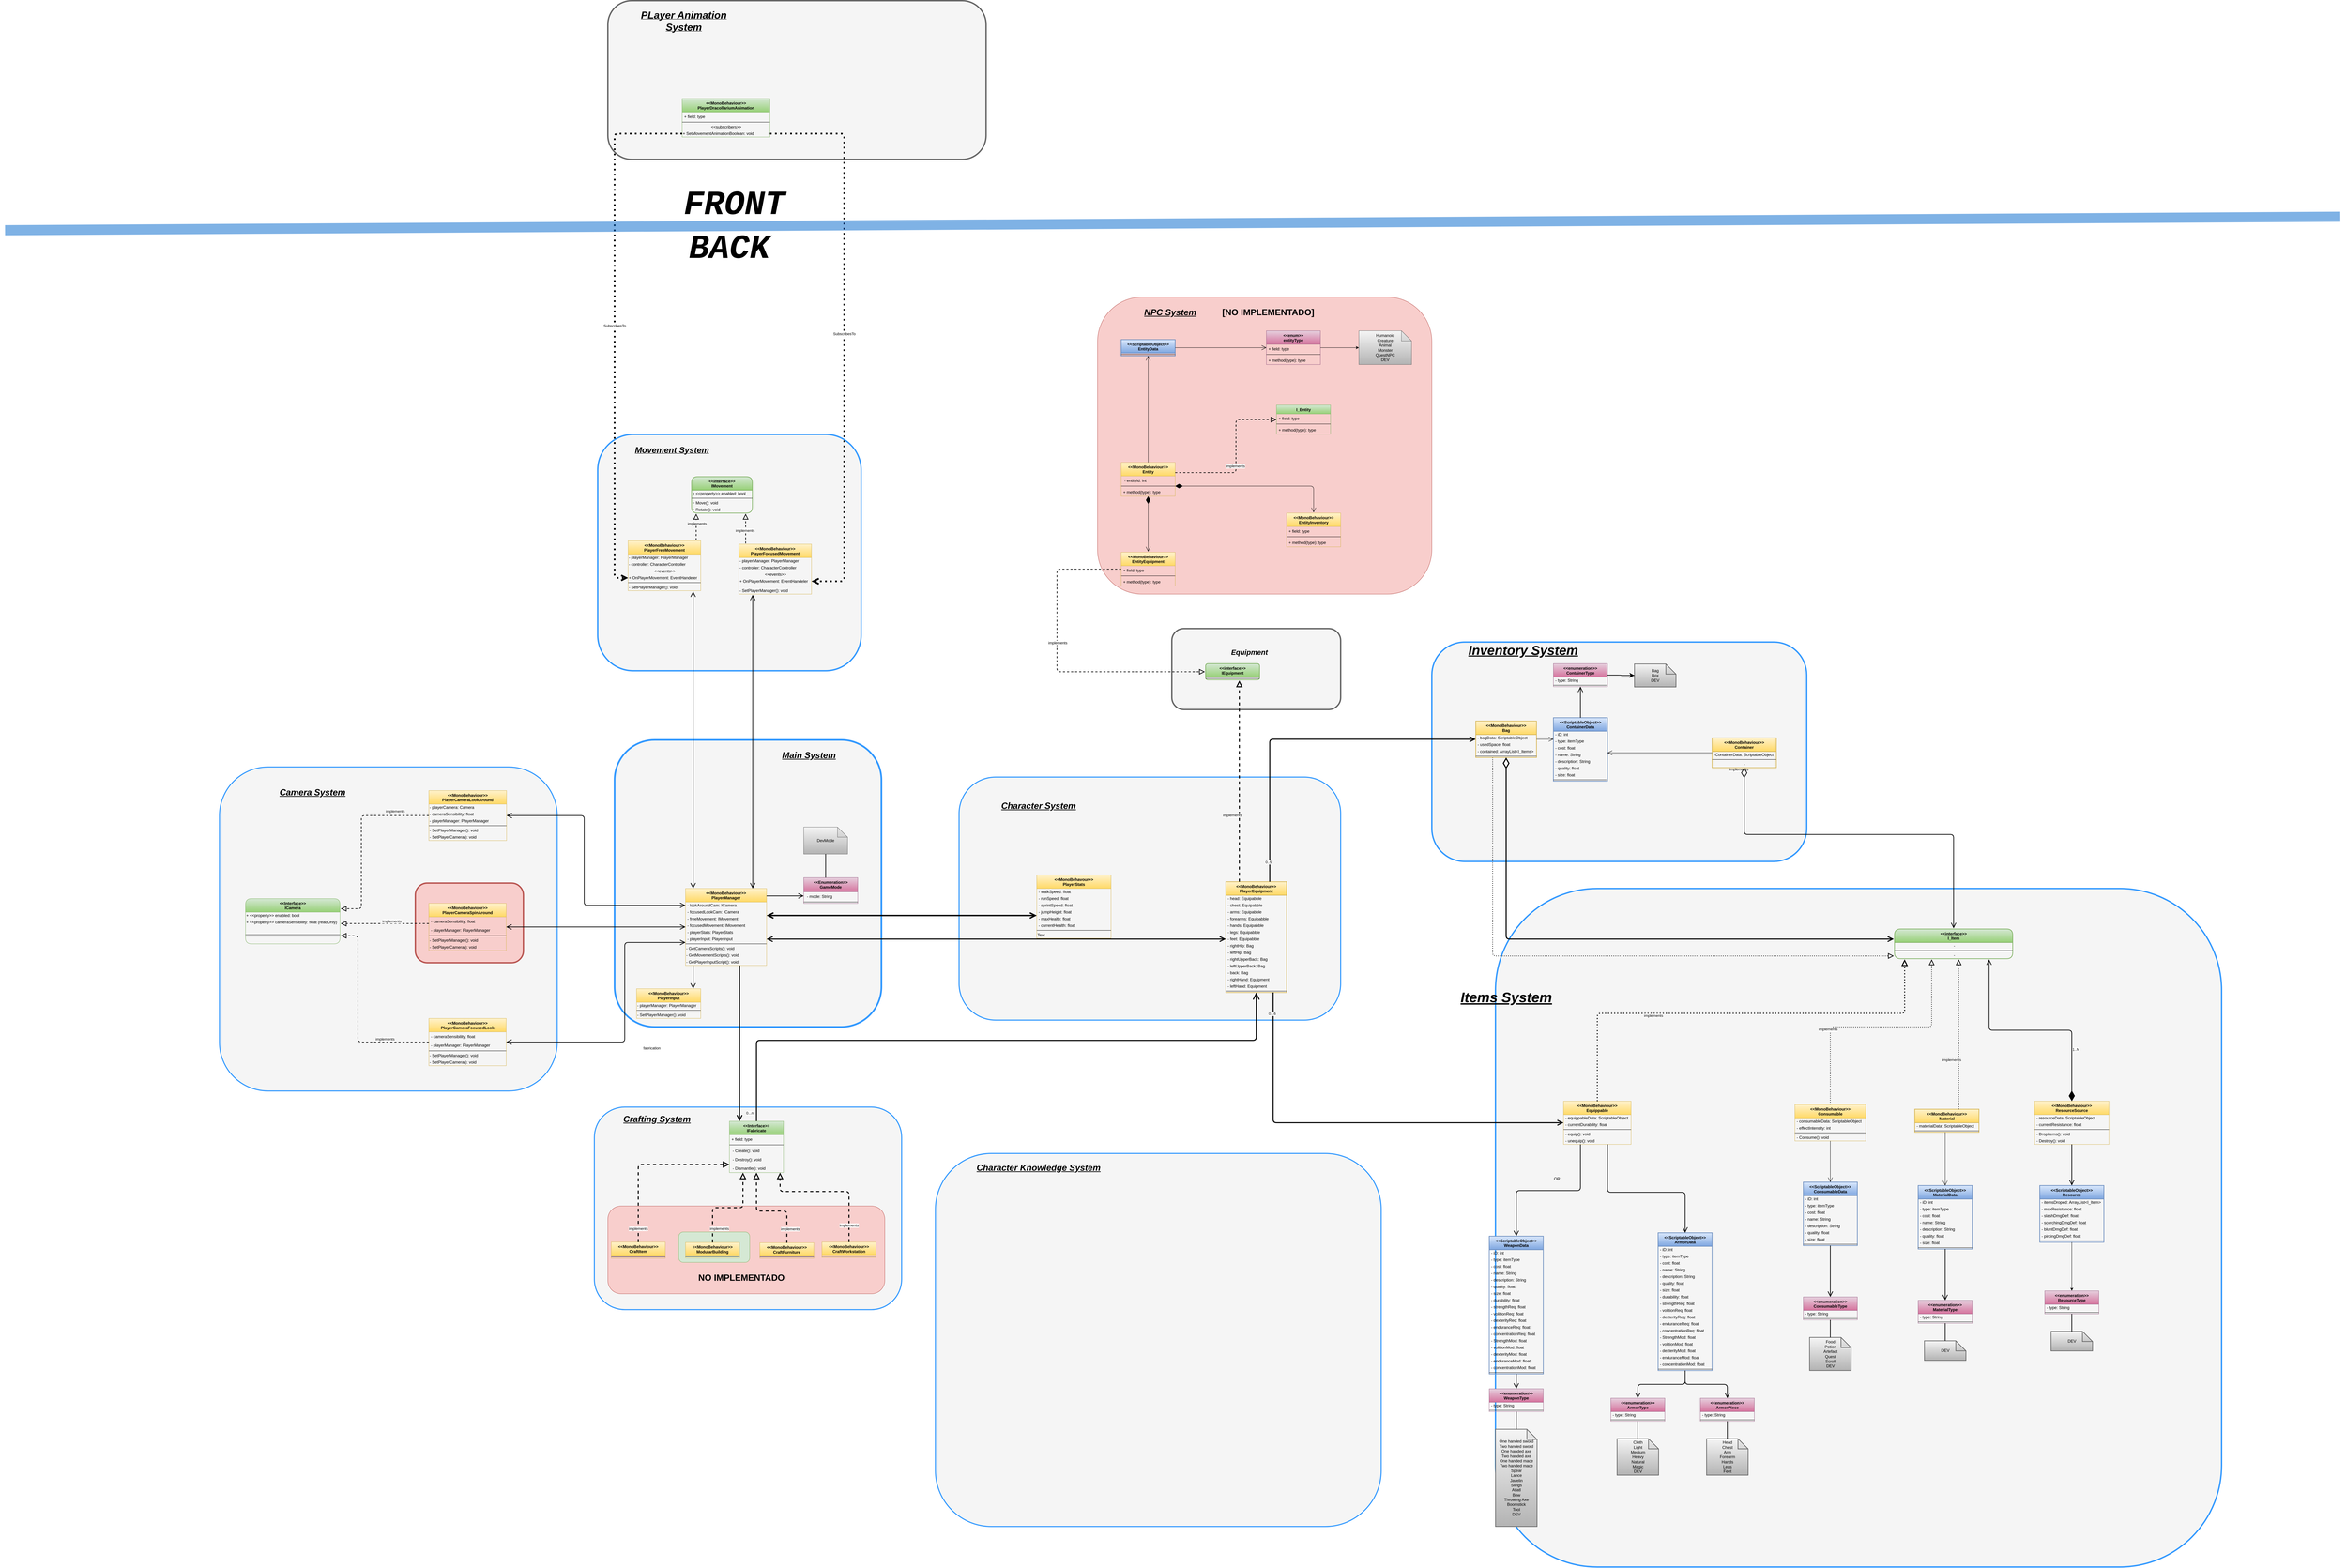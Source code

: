 <mxfile version="15.2.7" type="device"><diagram id="C5RBs43oDa-KdzZeNtuy" name="Page-1"><mxGraphModel dx="2359" dy="3919" grid="1" gridSize="10" guides="1" tooltips="1" connect="1" arrows="1" fold="1" page="1" pageScale="1" pageWidth="827" pageHeight="1169" math="0" shadow="0"><root><mxCell id="WIyWlLk6GJQsqaUBKTNV-0"/><mxCell id="WIyWlLk6GJQsqaUBKTNV-1" parent="WIyWlLk6GJQsqaUBKTNV-0"/><mxCell id="B2U3rT9VJrS7NRqwFJWL-8" value="" style="rounded=1;whiteSpace=wrap;html=1;fillColor=#f5f5f5;fontColor=#333333;strokeColor=#3399FF;strokeWidth=3;" parent="WIyWlLk6GJQsqaUBKTNV-1" vertex="1"><mxGeometry x="-630" y="-300" width="1000" height="960" as="geometry"/></mxCell><mxCell id="B2U3rT9VJrS7NRqwFJWL-28" value="" style="rounded=1;whiteSpace=wrap;html=1;strokeColor=#b85450;strokeWidth=4;fillColor=#f8cecc;" parent="WIyWlLk6GJQsqaUBKTNV-1" vertex="1"><mxGeometry x="-50" y="44" width="320" height="236" as="geometry"/></mxCell><mxCell id="B2U3rT9VJrS7NRqwFJWL-25" value="" style="rounded=1;whiteSpace=wrap;html=1;strokeColor=#666666;strokeWidth=4;fillColor=#f5f5f5;fontColor=#333333;" parent="WIyWlLk6GJQsqaUBKTNV-1" vertex="1"><mxGeometry x="2190" y="-710" width="500" height="240" as="geometry"/></mxCell><mxCell id="B2U3rT9VJrS7NRqwFJWL-21" value="" style="rounded=1;whiteSpace=wrap;html=1;strokeColor=#666666;strokeWidth=4;fillColor=#f5f5f5;fontColor=#333333;" parent="WIyWlLk6GJQsqaUBKTNV-1" vertex="1"><mxGeometry x="520" y="-2570" width="1120" height="470" as="geometry"/></mxCell><mxCell id="B2U3rT9VJrS7NRqwFJWL-13" value="" style="rounded=1;whiteSpace=wrap;html=1;fillColor=#f5f5f5;fontColor=#333333;strokeWidth=5;strokeColor=#3399FF;" parent="WIyWlLk6GJQsqaUBKTNV-1" vertex="1"><mxGeometry x="540" y="-380" width="790" height="850" as="geometry"/></mxCell><mxCell id="B2U3rT9VJrS7NRqwFJWL-12" value="" style="rounded=1;whiteSpace=wrap;html=1;fillColor=#f5f5f5;fontColor=#333333;strokeColor=#3399FF;strokeWidth=4;" parent="WIyWlLk6GJQsqaUBKTNV-1" vertex="1"><mxGeometry x="3148.5" y="60" width="2150" height="2010" as="geometry"/></mxCell><mxCell id="B2U3rT9VJrS7NRqwFJWL-11" value="" style="rounded=1;whiteSpace=wrap;html=1;fillColor=#f5f5f5;fontColor=#333333;strokeColor=#3399FF;strokeWidth=4;" parent="WIyWlLk6GJQsqaUBKTNV-1" vertex="1"><mxGeometry x="2960" y="-670" width="1110" height="650" as="geometry"/></mxCell><mxCell id="B2U3rT9VJrS7NRqwFJWL-10" value="" style="rounded=1;whiteSpace=wrap;html=1;fillColor=#f5f5f5;fontColor=#333333;strokeColor=#3399FF;strokeWidth=3;" parent="WIyWlLk6GJQsqaUBKTNV-1" vertex="1"><mxGeometry x="1560" y="-270" width="1130" height="720" as="geometry"/></mxCell><mxCell id="B2U3rT9VJrS7NRqwFJWL-9" value="" style="rounded=1;whiteSpace=wrap;html=1;fillColor=#f5f5f5;fontColor=#333333;strokeColor=#3399FF;strokeWidth=4;" parent="WIyWlLk6GJQsqaUBKTNV-1" vertex="1"><mxGeometry x="490" y="-1285" width="780" height="700" as="geometry"/></mxCell><mxCell id="B2U3rT9VJrS7NRqwFJWL-6" value="" style="rounded=1;whiteSpace=wrap;html=1;fillColor=#f5f5f5;fontColor=#333333;strokeWidth=3;strokeColor=#3399FF;" parent="WIyWlLk6GJQsqaUBKTNV-1" vertex="1"><mxGeometry x="480" y="707.65" width="910" height="600" as="geometry"/></mxCell><mxCell id="B2U3rT9VJrS7NRqwFJWL-2" value="" style="rounded=1;whiteSpace=wrap;html=1;fillColor=#f8cecc;strokeColor=#b85450;" parent="WIyWlLk6GJQsqaUBKTNV-1" vertex="1"><mxGeometry x="520" y="1000.65" width="820" height="260" as="geometry"/></mxCell><mxCell id="B2U3rT9VJrS7NRqwFJWL-5" value="" style="rounded=1;whiteSpace=wrap;html=1;fillColor=#d5e8d4;strokeColor=#82b366;" parent="WIyWlLk6GJQsqaUBKTNV-1" vertex="1"><mxGeometry x="730" y="1077.65" width="210" height="90" as="geometry"/></mxCell><mxCell id="B2U3rT9VJrS7NRqwFJWL-1" value="" style="rounded=1;whiteSpace=wrap;html=1;fillColor=#f8cecc;strokeColor=#b85450;" parent="WIyWlLk6GJQsqaUBKTNV-1" vertex="1"><mxGeometry x="1970" y="-1692" width="990" height="880" as="geometry"/></mxCell><mxCell id="8qXrzvFhCkYp4SDb-Rt_-0" value="&lt;&lt;MonoBehaviour&gt;&gt;&#10;PlayerCameraLookAround" style="swimlane;fontStyle=1;align=center;verticalAlign=top;childLayout=stackLayout;horizontal=1;startSize=40;horizontalStack=0;resizeParent=1;resizeParentMax=0;resizeLast=0;collapsible=1;marginBottom=0;gradientColor=#ffd966;fillColor=#fff2cc;strokeColor=#d6b656;" parent="WIyWlLk6GJQsqaUBKTNV-1" vertex="1"><mxGeometry x="-10" y="-230" width="230" height="148" as="geometry"/></mxCell><mxCell id="8qXrzvFhCkYp4SDb-Rt_-90" value="- playerCamera: Camera" style="text;html=1;align=left;verticalAlign=middle;resizable=0;points=[];autosize=1;strokeColor=none;" parent="8qXrzvFhCkYp4SDb-Rt_-0" vertex="1"><mxGeometry y="40" width="230" height="20" as="geometry"/></mxCell><mxCell id="8qXrzvFhCkYp4SDb-Rt_-91" value="- cameraSensibility: float" style="text;html=1;align=left;verticalAlign=middle;resizable=0;points=[];autosize=1;strokeColor=none;" parent="8qXrzvFhCkYp4SDb-Rt_-0" vertex="1"><mxGeometry y="60" width="230" height="20" as="geometry"/></mxCell><mxCell id="8qXrzvFhCkYp4SDb-Rt_-122" value="- playerManager: PlayerManager" style="text;html=1;align=left;verticalAlign=middle;resizable=0;points=[];autosize=1;strokeColor=none;" parent="8qXrzvFhCkYp4SDb-Rt_-0" vertex="1"><mxGeometry y="80" width="230" height="20" as="geometry"/></mxCell><mxCell id="8qXrzvFhCkYp4SDb-Rt_-2" value="" style="line;strokeWidth=1;fillColor=none;align=left;verticalAlign=middle;spacingTop=-1;spacingLeft=3;spacingRight=3;rotatable=0;labelPosition=right;points=[];portConstraint=eastwest;" parent="8qXrzvFhCkYp4SDb-Rt_-0" vertex="1"><mxGeometry y="100" width="230" height="8" as="geometry"/></mxCell><mxCell id="8qXrzvFhCkYp4SDb-Rt_-101" value="- SetPlayerManager(): void" style="text;html=1;align=left;verticalAlign=middle;resizable=0;points=[];autosize=1;strokeColor=none;" parent="8qXrzvFhCkYp4SDb-Rt_-0" vertex="1"><mxGeometry y="108" width="230" height="20" as="geometry"/></mxCell><mxCell id="8qXrzvFhCkYp4SDb-Rt_-121" value="- SetPlayerCamera(): void" style="text;html=1;align=left;verticalAlign=middle;resizable=0;points=[];autosize=1;strokeColor=none;" parent="8qXrzvFhCkYp4SDb-Rt_-0" vertex="1"><mxGeometry y="128" width="230" height="20" as="geometry"/></mxCell><mxCell id="8qXrzvFhCkYp4SDb-Rt_-5" value="&lt;&lt;MonoBehaviour&gt;&gt;&#10;PlayerCameraFocusedLook" style="swimlane;fontStyle=1;align=center;verticalAlign=top;childLayout=stackLayout;horizontal=1;startSize=40;horizontalStack=0;resizeParent=1;resizeParentMax=0;resizeLast=0;collapsible=1;marginBottom=0;gradientColor=#ffd966;fillColor=#fff2cc;strokeColor=#d6b656;" parent="WIyWlLk6GJQsqaUBKTNV-1" vertex="1"><mxGeometry x="-10" y="445" width="229" height="140" as="geometry"/></mxCell><mxCell id="8qXrzvFhCkYp4SDb-Rt_-6" value="- cameraSensibility: float" style="text;strokeColor=none;fillColor=none;align=left;verticalAlign=top;spacingLeft=4;spacingRight=4;overflow=hidden;rotatable=0;points=[[0,0.5],[1,0.5]];portConstraint=eastwest;" parent="8qXrzvFhCkYp4SDb-Rt_-5" vertex="1"><mxGeometry y="40" width="229" height="26" as="geometry"/></mxCell><mxCell id="8qXrzvFhCkYp4SDb-Rt_-123" value="- playerManager: PlayerManager" style="text;strokeColor=none;fillColor=none;align=left;verticalAlign=top;spacingLeft=4;spacingRight=4;overflow=hidden;rotatable=0;points=[[0,0.5],[1,0.5]];portConstraint=eastwest;" parent="8qXrzvFhCkYp4SDb-Rt_-5" vertex="1"><mxGeometry y="66" width="229" height="26" as="geometry"/></mxCell><mxCell id="8qXrzvFhCkYp4SDb-Rt_-7" value="" style="line;strokeWidth=1;fillColor=none;align=left;verticalAlign=middle;spacingTop=-1;spacingLeft=3;spacingRight=3;rotatable=0;labelPosition=right;points=[];portConstraint=eastwest;" parent="8qXrzvFhCkYp4SDb-Rt_-5" vertex="1"><mxGeometry y="92" width="229" height="8" as="geometry"/></mxCell><mxCell id="8qXrzvFhCkYp4SDb-Rt_-98" value="&lt;span style=&quot;text-align: center&quot;&gt;- SetPlayerManager(): void&lt;/span&gt;" style="text;html=1;align=left;verticalAlign=middle;resizable=0;points=[];autosize=1;strokeColor=none;" parent="8qXrzvFhCkYp4SDb-Rt_-5" vertex="1"><mxGeometry y="100" width="229" height="20" as="geometry"/></mxCell><mxCell id="8qXrzvFhCkYp4SDb-Rt_-125" value="- SetPlayerCamera(): void" style="text;html=1;align=left;verticalAlign=middle;resizable=0;points=[];autosize=1;strokeColor=none;" parent="8qXrzvFhCkYp4SDb-Rt_-5" vertex="1"><mxGeometry y="120" width="229" height="20" as="geometry"/></mxCell><mxCell id="8qXrzvFhCkYp4SDb-Rt_-9" value="&lt;&lt;Interface&gt;&gt;&#10;ICamera" style="swimlane;fontStyle=1;align=center;verticalAlign=top;childLayout=stackLayout;horizontal=1;startSize=40;horizontalStack=0;resizeParent=1;resizeParentMax=0;resizeLast=0;collapsible=1;marginBottom=0;rounded=1;gradientColor=#97d077;fillColor=#d5e8d4;strokeColor=#82b366;perimeterSpacing=2;" parent="WIyWlLk6GJQsqaUBKTNV-1" vertex="1"><mxGeometry x="-553" y="90" width="280" height="134" as="geometry"/></mxCell><mxCell id="8qXrzvFhCkYp4SDb-Rt_-140" value="+ &amp;lt;&amp;lt;property&amp;gt;&amp;gt; enabled: bool" style="text;html=1;align=left;verticalAlign=middle;resizable=0;points=[];autosize=1;strokeColor=none;" parent="8qXrzvFhCkYp4SDb-Rt_-9" vertex="1"><mxGeometry y="40" width="280" height="20" as="geometry"/></mxCell><mxCell id="8qXrzvFhCkYp4SDb-Rt_-13" value="+ &amp;lt;&amp;lt;property&amp;gt;&amp;gt; cameraSensibility: float {readOnly}" style="text;html=1;align=left;verticalAlign=middle;resizable=0;points=[];autosize=1;strokeColor=none;" parent="8qXrzvFhCkYp4SDb-Rt_-9" vertex="1"><mxGeometry y="60" width="280" height="20" as="geometry"/></mxCell><mxCell id="8qXrzvFhCkYp4SDb-Rt_-11" value="" style="line;strokeWidth=1;fillColor=none;align=left;verticalAlign=middle;spacingTop=-1;spacingLeft=3;spacingRight=3;rotatable=0;labelPosition=right;points=[];portConstraint=eastwest;" parent="8qXrzvFhCkYp4SDb-Rt_-9" vertex="1"><mxGeometry y="80" width="280" height="54" as="geometry"/></mxCell><mxCell id="8qXrzvFhCkYp4SDb-Rt_-18" value="&lt;&lt;MonoBehaviour&gt;&gt;&#10;PlayerInput" style="swimlane;fontStyle=1;align=center;verticalAlign=top;childLayout=stackLayout;horizontal=1;startSize=40;horizontalStack=0;resizeParent=1;resizeParentMax=0;resizeLast=0;collapsible=1;marginBottom=0;gradientColor=#ffd966;fillColor=#fff2cc;strokeColor=#d6b656;" parent="WIyWlLk6GJQsqaUBKTNV-1" vertex="1"><mxGeometry x="605" y="357" width="190" height="88" as="geometry"/></mxCell><mxCell id="8qXrzvFhCkYp4SDb-Rt_-100" value="- playerManager: PlayerManager" style="text;html=1;align=left;verticalAlign=middle;resizable=0;points=[];autosize=1;strokeColor=none;" parent="8qXrzvFhCkYp4SDb-Rt_-18" vertex="1"><mxGeometry y="40" width="190" height="20" as="geometry"/></mxCell><mxCell id="8qXrzvFhCkYp4SDb-Rt_-20" value="" style="line;strokeWidth=1;fillColor=none;align=left;verticalAlign=middle;spacingTop=-1;spacingLeft=3;spacingRight=3;rotatable=0;labelPosition=right;points=[];portConstraint=eastwest;" parent="8qXrzvFhCkYp4SDb-Rt_-18" vertex="1"><mxGeometry y="60" width="190" height="8" as="geometry"/></mxCell><mxCell id="8qXrzvFhCkYp4SDb-Rt_-99" value="&lt;span style=&quot;text-align: center&quot;&gt;- SetPlayerManager(): void&lt;/span&gt;" style="text;html=1;align=left;verticalAlign=middle;resizable=0;points=[];autosize=1;strokeColor=none;" parent="8qXrzvFhCkYp4SDb-Rt_-18" vertex="1"><mxGeometry y="68" width="190" height="20" as="geometry"/></mxCell><mxCell id="8qXrzvFhCkYp4SDb-Rt_-46" value="&lt;&lt;MonoBehaviour&gt;&gt;&#10;PlayerManager" style="swimlane;fontStyle=1;align=center;verticalAlign=top;childLayout=stackLayout;horizontal=1;startSize=40;horizontalStack=0;resizeParent=1;resizeParentMax=0;resizeLast=0;collapsible=1;marginBottom=0;rounded=0;shadow=0;glass=0;sketch=0;gradientColor=#ffd966;fillColor=#fff2cc;strokeColor=#d6b656;" parent="WIyWlLk6GJQsqaUBKTNV-1" vertex="1"><mxGeometry x="750" y="60" width="240" height="228" as="geometry"/></mxCell><mxCell id="8qXrzvFhCkYp4SDb-Rt_-97" value="&amp;nbsp;- lookAroundCam: ICamera" style="text;html=1;align=left;verticalAlign=middle;resizable=0;points=[];autosize=1;strokeColor=none;" parent="8qXrzvFhCkYp4SDb-Rt_-46" vertex="1"><mxGeometry y="40" width="240" height="20" as="geometry"/></mxCell><mxCell id="6ME_QPbXOWxjqeGnUL_C-0" value="&amp;nbsp;- focusedLookCam: ICamera" style="text;html=1;align=left;verticalAlign=middle;resizable=0;points=[];autosize=1;strokeColor=none;" parent="8qXrzvFhCkYp4SDb-Rt_-46" vertex="1"><mxGeometry y="60" width="240" height="20" as="geometry"/></mxCell><mxCell id="8qXrzvFhCkYp4SDb-Rt_-127" value="&amp;nbsp;- freeMovement: IMovement" style="text;html=1;align=left;verticalAlign=middle;resizable=0;points=[];autosize=1;strokeColor=none;" parent="8qXrzvFhCkYp4SDb-Rt_-46" vertex="1"><mxGeometry y="80" width="240" height="20" as="geometry"/></mxCell><mxCell id="6ME_QPbXOWxjqeGnUL_C-1" value="&amp;nbsp;- focusedMovement: IMovement" style="text;html=1;align=left;verticalAlign=middle;resizable=0;points=[];autosize=1;strokeColor=none;" parent="8qXrzvFhCkYp4SDb-Rt_-46" vertex="1"><mxGeometry y="100" width="240" height="20" as="geometry"/></mxCell><mxCell id="6ME_QPbXOWxjqeGnUL_C-2" value="&amp;nbsp;- playerStats: PlayerStats" style="text;html=1;align=left;verticalAlign=middle;resizable=0;points=[];autosize=1;strokeColor=none;" parent="8qXrzvFhCkYp4SDb-Rt_-46" vertex="1"><mxGeometry y="120" width="240" height="20" as="geometry"/></mxCell><mxCell id="6ME_QPbXOWxjqeGnUL_C-3" value="&amp;nbsp;- playerInput: PlayerInput" style="text;html=1;align=left;verticalAlign=middle;resizable=0;points=[];autosize=1;strokeColor=none;" parent="8qXrzvFhCkYp4SDb-Rt_-46" vertex="1"><mxGeometry y="140" width="240" height="20" as="geometry"/></mxCell><mxCell id="8qXrzvFhCkYp4SDb-Rt_-48" value="" style="line;strokeWidth=1;fillColor=none;align=left;verticalAlign=middle;spacingTop=-1;spacingLeft=3;spacingRight=3;rotatable=0;labelPosition=right;points=[];portConstraint=eastwest;" parent="8qXrzvFhCkYp4SDb-Rt_-46" vertex="1"><mxGeometry y="160" width="240" height="8" as="geometry"/></mxCell><mxCell id="8qXrzvFhCkYp4SDb-Rt_-96" value="- GetCameraScripts(): void" style="text;html=1;align=left;verticalAlign=middle;resizable=0;points=[];autosize=1;strokeColor=none;" parent="8qXrzvFhCkYp4SDb-Rt_-46" vertex="1"><mxGeometry y="168" width="240" height="20" as="geometry"/></mxCell><mxCell id="8qXrzvFhCkYp4SDb-Rt_-119" value="- GetMovementScripts(): void" style="text;html=1;align=left;verticalAlign=middle;resizable=0;points=[];autosize=1;strokeColor=none;" parent="8qXrzvFhCkYp4SDb-Rt_-46" vertex="1"><mxGeometry y="188" width="240" height="20" as="geometry"/></mxCell><mxCell id="8qXrzvFhCkYp4SDb-Rt_-120" value="- GetPlayerInputScript(): void" style="text;html=1;align=left;verticalAlign=middle;resizable=0;points=[];autosize=1;strokeColor=none;" parent="8qXrzvFhCkYp4SDb-Rt_-46" vertex="1"><mxGeometry y="208" width="240" height="20" as="geometry"/></mxCell><mxCell id="8qXrzvFhCkYp4SDb-Rt_-55" value="" style="endArrow=open;endFill=1;endSize=12;html=1;startArrow=open;startFill=0;startSize=12;edgeStyle=elbowEdgeStyle;strokeWidth=2;" parent="WIyWlLk6GJQsqaUBKTNV-1" source="8qXrzvFhCkYp4SDb-Rt_-5" target="8qXrzvFhCkYp4SDb-Rt_-46" edge="1"><mxGeometry width="160" relative="1" as="geometry"><mxPoint x="640" y="170" as="sourcePoint"/><mxPoint x="800" y="170" as="targetPoint"/><Array as="points"><mxPoint x="570" y="220"/></Array></mxGeometry></mxCell><mxCell id="8qXrzvFhCkYp4SDb-Rt_-56" value="" style="endArrow=open;endFill=1;endSize=12;html=1;startArrow=open;startFill=0;startSize=12;edgeStyle=elbowEdgeStyle;strokeWidth=2;" parent="WIyWlLk6GJQsqaUBKTNV-1" source="8qXrzvFhCkYp4SDb-Rt_-0" target="8qXrzvFhCkYp4SDb-Rt_-46" edge="1"><mxGeometry width="160" relative="1" as="geometry"><mxPoint x="650" y="180" as="sourcePoint"/><mxPoint x="810" y="180" as="targetPoint"/><Array as="points"><mxPoint x="450" y="110"/><mxPoint x="560" y="90"/></Array></mxGeometry></mxCell><mxCell id="8qXrzvFhCkYp4SDb-Rt_-57" value="" style="endArrow=block;dashed=1;endFill=0;endSize=12;html=1;edgeStyle=elbowEdgeStyle;strokeWidth=2;" parent="WIyWlLk6GJQsqaUBKTNV-1" source="8qXrzvFhCkYp4SDb-Rt_-0" target="8qXrzvFhCkYp4SDb-Rt_-9" edge="1"><mxGeometry width="160" relative="1" as="geometry"><mxPoint x="230" y="-150" as="sourcePoint"/><mxPoint x="320" y="-350" as="targetPoint"/><Array as="points"><mxPoint x="-210" y="120"/><mxPoint x="-160" y="80"/></Array></mxGeometry></mxCell><mxCell id="M9DZJ1ZXTrNbTGndv1_9-13" value="implements" style="edgeLabel;html=1;align=center;verticalAlign=middle;resizable=0;points=[];" parent="8qXrzvFhCkYp4SDb-Rt_-57" vertex="1" connectable="0"><mxGeometry x="0.331" y="1" relative="1" as="geometry"><mxPoint x="99" y="-171.14" as="offset"/></mxGeometry></mxCell><mxCell id="8qXrzvFhCkYp4SDb-Rt_-58" value="" style="endArrow=block;dashed=1;endFill=0;endSize=12;html=1;edgeStyle=elbowEdgeStyle;strokeWidth=2;" parent="WIyWlLk6GJQsqaUBKTNV-1" source="8qXrzvFhCkYp4SDb-Rt_-5" target="8qXrzvFhCkYp4SDb-Rt_-9" edge="1"><mxGeometry width="160" relative="1" as="geometry"><mxPoint x="270" y="-290" as="sourcePoint"/><mxPoint x="430" y="-290" as="targetPoint"/><Array as="points"><mxPoint x="-220" y="200"/><mxPoint x="-160" y="140"/></Array></mxGeometry></mxCell><mxCell id="M9DZJ1ZXTrNbTGndv1_9-14" value="implements" style="edgeLabel;html=1;align=center;verticalAlign=middle;resizable=0;points=[];" parent="8qXrzvFhCkYp4SDb-Rt_-58" vertex="1" connectable="0"><mxGeometry x="0.363" y="6" relative="1" as="geometry"><mxPoint x="86" y="173.5" as="offset"/></mxGeometry></mxCell><mxCell id="8qXrzvFhCkYp4SDb-Rt_-59" value="" style="endArrow=open;endFill=1;endSize=12;html=1;edgeStyle=elbowEdgeStyle;strokeWidth=2;" parent="WIyWlLk6GJQsqaUBKTNV-1" source="8qXrzvFhCkYp4SDb-Rt_-46" target="8qXrzvFhCkYp4SDb-Rt_-18" edge="1"><mxGeometry width="160" relative="1" as="geometry"><mxPoint x="580" y="120" as="sourcePoint"/><mxPoint x="740" y="120" as="targetPoint"/></mxGeometry></mxCell><mxCell id="8qXrzvFhCkYp4SDb-Rt_-60" value="&lt;&lt;MonoBehaviour&gt;&gt;&#10;PlayerFreeMovement" style="swimlane;fontStyle=1;align=center;verticalAlign=top;childLayout=stackLayout;horizontal=1;startSize=40;horizontalStack=0;resizeParent=1;resizeParentMax=0;resizeLast=0;collapsible=1;marginBottom=0;rounded=0;shadow=0;glass=0;sketch=0;gradientColor=#ffd966;fillColor=#fff2cc;strokeColor=#d6b656;perimeterSpacing=2;" parent="WIyWlLk6GJQsqaUBKTNV-1" vertex="1"><mxGeometry x="580" y="-970" width="215" height="148" as="geometry"/></mxCell><mxCell id="8qXrzvFhCkYp4SDb-Rt_-124" value="&lt;span&gt;- playerManager: PlayerManager&lt;/span&gt;" style="text;html=1;align=left;verticalAlign=middle;resizable=0;points=[];autosize=1;strokeColor=none;" parent="8qXrzvFhCkYp4SDb-Rt_-60" vertex="1"><mxGeometry y="40" width="215" height="20" as="geometry"/></mxCell><mxCell id="8qXrzvFhCkYp4SDb-Rt_-135" value="&lt;span&gt;- controller: CharacterController&lt;/span&gt;" style="text;html=1;align=left;verticalAlign=middle;resizable=0;points=[];autosize=1;strokeColor=none;" parent="8qXrzvFhCkYp4SDb-Rt_-60" vertex="1"><mxGeometry y="60" width="215" height="20" as="geometry"/></mxCell><mxCell id="8qXrzvFhCkYp4SDb-Rt_-85" value="&amp;lt;&amp;lt;events&amp;gt;&amp;gt;" style="text;html=1;align=center;verticalAlign=middle;resizable=0;points=[];autosize=1;strokeColor=none;" parent="8qXrzvFhCkYp4SDb-Rt_-60" vertex="1"><mxGeometry y="80" width="215" height="20" as="geometry"/></mxCell><mxCell id="8qXrzvFhCkYp4SDb-Rt_-86" value="+ OnPlayerMovement: EventHandeler" style="text;html=1;align=left;verticalAlign=middle;resizable=0;points=[];autosize=1;strokeColor=none;" parent="8qXrzvFhCkYp4SDb-Rt_-60" vertex="1"><mxGeometry y="100" width="215" height="20" as="geometry"/></mxCell><mxCell id="8qXrzvFhCkYp4SDb-Rt_-62" value="" style="line;strokeWidth=1;fillColor=none;align=left;verticalAlign=middle;spacingTop=-1;spacingLeft=3;spacingRight=3;rotatable=0;labelPosition=right;points=[];portConstraint=eastwest;" parent="8qXrzvFhCkYp4SDb-Rt_-60" vertex="1"><mxGeometry y="120" width="215" height="8" as="geometry"/></mxCell><mxCell id="8qXrzvFhCkYp4SDb-Rt_-95" value="&lt;span style=&quot;text-align: center&quot;&gt;- SetPlayerManager(): void&lt;/span&gt;" style="text;html=1;align=left;verticalAlign=middle;resizable=0;points=[];autosize=1;strokeColor=none;" parent="8qXrzvFhCkYp4SDb-Rt_-60" vertex="1"><mxGeometry y="128" width="215" height="20" as="geometry"/></mxCell><mxCell id="8qXrzvFhCkYp4SDb-Rt_-65" value="&lt;&lt;MonoBehaviour&gt;&gt;&#10;PlayerFocusedMovement" style="swimlane;fontStyle=1;align=center;verticalAlign=top;childLayout=stackLayout;horizontal=1;startSize=40;horizontalStack=0;resizeParent=1;resizeParentMax=0;resizeLast=0;collapsible=1;marginBottom=0;rounded=0;shadow=0;glass=0;sketch=0;gradientColor=#ffd966;fillColor=#fff2cc;strokeColor=#d6b656;perimeterSpacing=2;" parent="WIyWlLk6GJQsqaUBKTNV-1" vertex="1"><mxGeometry x="908" y="-960" width="215" height="148" as="geometry"/></mxCell><mxCell id="8qXrzvFhCkYp4SDb-Rt_-93" value="- playerManager: PlayerManager" style="text;html=1;align=left;verticalAlign=middle;resizable=0;points=[];autosize=1;strokeColor=none;" parent="8qXrzvFhCkYp4SDb-Rt_-65" vertex="1"><mxGeometry y="40" width="215" height="20" as="geometry"/></mxCell><mxCell id="8qXrzvFhCkYp4SDb-Rt_-136" value="- controller: CharacterController" style="text;html=1;align=left;verticalAlign=middle;resizable=0;points=[];autosize=1;strokeColor=none;" parent="8qXrzvFhCkYp4SDb-Rt_-65" vertex="1"><mxGeometry y="60" width="215" height="20" as="geometry"/></mxCell><mxCell id="8qXrzvFhCkYp4SDb-Rt_-126" value="&amp;lt;&amp;lt;events&amp;gt;&amp;gt;" style="text;html=1;align=center;verticalAlign=middle;resizable=0;points=[];autosize=1;strokeColor=none;" parent="8qXrzvFhCkYp4SDb-Rt_-65" vertex="1"><mxGeometry y="80" width="215" height="20" as="geometry"/></mxCell><mxCell id="8qXrzvFhCkYp4SDb-Rt_-112" value="+ OnPlayerMovement: EventHandeler" style="text;html=1;align=left;verticalAlign=middle;resizable=0;points=[];autosize=1;strokeColor=none;" parent="8qXrzvFhCkYp4SDb-Rt_-65" vertex="1"><mxGeometry y="100" width="215" height="20" as="geometry"/></mxCell><mxCell id="8qXrzvFhCkYp4SDb-Rt_-67" value="" style="line;strokeWidth=1;fillColor=none;align=left;verticalAlign=middle;spacingTop=-1;spacingLeft=3;spacingRight=3;rotatable=0;labelPosition=right;points=[];portConstraint=eastwest;" parent="8qXrzvFhCkYp4SDb-Rt_-65" vertex="1"><mxGeometry y="120" width="215" height="8" as="geometry"/></mxCell><mxCell id="8qXrzvFhCkYp4SDb-Rt_-94" value="&lt;span style=&quot;text-align: center&quot;&gt;- SetPlayerManager(): void&lt;/span&gt;" style="text;html=1;align=left;verticalAlign=middle;resizable=0;points=[];autosize=1;strokeColor=none;" parent="8qXrzvFhCkYp4SDb-Rt_-65" vertex="1"><mxGeometry y="128" width="215" height="20" as="geometry"/></mxCell><mxCell id="8qXrzvFhCkYp4SDb-Rt_-87" value="" style="endArrow=open;endFill=1;endSize=12;html=1;startArrow=open;startFill=0;startSize=12;edgeStyle=elbowEdgeStyle;strokeWidth=2;" parent="WIyWlLk6GJQsqaUBKTNV-1" source="8qXrzvFhCkYp4SDb-Rt_-46" target="8qXrzvFhCkYp4SDb-Rt_-60" edge="1"><mxGeometry width="160" relative="1" as="geometry"><mxPoint x="550" y="210.0" as="sourcePoint"/><mxPoint x="600" y="20.0" as="targetPoint"/></mxGeometry></mxCell><mxCell id="8qXrzvFhCkYp4SDb-Rt_-88" value="" style="endArrow=open;endFill=1;endSize=12;html=1;startArrow=open;startFill=0;startSize=12;edgeStyle=elbowEdgeStyle;strokeWidth=2;" parent="WIyWlLk6GJQsqaUBKTNV-1" source="8qXrzvFhCkYp4SDb-Rt_-46" target="8qXrzvFhCkYp4SDb-Rt_-65" edge="1"><mxGeometry width="160" relative="1" as="geometry"><mxPoint x="760" y="20" as="sourcePoint"/><mxPoint x="940" y="-40" as="targetPoint"/></mxGeometry></mxCell><mxCell id="8qXrzvFhCkYp4SDb-Rt_-102" value="&lt;&lt;MonoBehaviour&gt;&gt;&#10;PlayerDracollariumAnimation" style="swimlane;fontStyle=1;align=center;verticalAlign=top;childLayout=stackLayout;horizontal=1;startSize=40;horizontalStack=0;resizeParent=1;resizeParentMax=0;resizeLast=0;collapsible=1;marginBottom=0;rounded=0;shadow=0;glass=0;sketch=0;gradientColor=#97d077;fillColor=#d5e8d4;strokeColor=#82b366;" parent="WIyWlLk6GJQsqaUBKTNV-1" vertex="1"><mxGeometry x="740" y="-2280" width="260" height="114" as="geometry"/></mxCell><mxCell id="8qXrzvFhCkYp4SDb-Rt_-103" value="+ field: type" style="text;strokeColor=none;fillColor=none;align=left;verticalAlign=top;spacingLeft=4;spacingRight=4;overflow=hidden;rotatable=0;points=[[0,0.5],[1,0.5]];portConstraint=eastwest;" parent="8qXrzvFhCkYp4SDb-Rt_-102" vertex="1"><mxGeometry y="40" width="260" height="26" as="geometry"/></mxCell><mxCell id="8qXrzvFhCkYp4SDb-Rt_-104" value="" style="line;strokeWidth=1;fillColor=none;align=left;verticalAlign=middle;spacingTop=-1;spacingLeft=3;spacingRight=3;rotatable=0;labelPosition=right;points=[];portConstraint=eastwest;" parent="8qXrzvFhCkYp4SDb-Rt_-102" vertex="1"><mxGeometry y="66" width="260" height="8" as="geometry"/></mxCell><mxCell id="8qXrzvFhCkYp4SDb-Rt_-113" value="&amp;lt;&amp;lt;subscribers&amp;gt;&amp;gt;" style="text;html=1;align=center;verticalAlign=middle;resizable=0;points=[];autosize=1;strokeColor=none;" parent="8qXrzvFhCkYp4SDb-Rt_-102" vertex="1"><mxGeometry y="74" width="260" height="20" as="geometry"/></mxCell><mxCell id="8qXrzvFhCkYp4SDb-Rt_-106" value="+ SetMovementAnimationBoolean: void" style="text;html=1;align=left;verticalAlign=middle;resizable=0;points=[];autosize=1;strokeColor=none;" parent="8qXrzvFhCkYp4SDb-Rt_-102" vertex="1"><mxGeometry y="94" width="260" height="20" as="geometry"/></mxCell><mxCell id="8qXrzvFhCkYp4SDb-Rt_-117" value="SubscribesTo" style="html=1;verticalAlign=bottom;endArrow=open;dashed=1;endSize=10;dashPattern=1 2;strokeWidth=5;edgeStyle=elbowEdgeStyle;startSize=10;" parent="WIyWlLk6GJQsqaUBKTNV-1" source="8qXrzvFhCkYp4SDb-Rt_-106" target="8qXrzvFhCkYp4SDb-Rt_-86" edge="1"><mxGeometry relative="1" as="geometry"><mxPoint x="1520" y="110" as="sourcePoint"/><mxPoint x="1440" y="110" as="targetPoint"/><Array as="points"><mxPoint x="540" y="-680"/><mxPoint x="520" y="-650"/></Array></mxGeometry></mxCell><mxCell id="8qXrzvFhCkYp4SDb-Rt_-118" value="SubscribesTo" style="html=1;verticalAlign=bottom;endArrow=open;dashed=1;endSize=11;strokeWidth=5;edgeStyle=elbowEdgeStyle;dashPattern=1 2;startSize=9;" parent="WIyWlLk6GJQsqaUBKTNV-1" source="8qXrzvFhCkYp4SDb-Rt_-106" target="8qXrzvFhCkYp4SDb-Rt_-112" edge="1"><mxGeometry relative="1" as="geometry"><mxPoint x="1610" y="-60" as="sourcePoint"/><mxPoint x="1560" y="210" as="targetPoint"/><Array as="points"><mxPoint x="1220" y="-610"/></Array></mxGeometry></mxCell><mxCell id="8qXrzvFhCkYp4SDb-Rt_-128" value="&lt;&lt;interface&gt;&gt;&#10;IMovement" style="swimlane;fontStyle=1;align=center;verticalAlign=top;childLayout=stackLayout;horizontal=1;startSize=40;horizontalStack=0;resizeParent=1;resizeParentMax=0;resizeLast=0;collapsible=1;marginBottom=0;rounded=1;shadow=0;glass=0;sketch=0;strokeWidth=2;swimlaneLine=1;perimeterSpacing=2;gradientColor=#97d077;fillColor=#d5e8d4;strokeColor=#82b366;" parent="WIyWlLk6GJQsqaUBKTNV-1" vertex="1"><mxGeometry x="768" y="-1160" width="180" height="108" as="geometry"/></mxCell><mxCell id="8qXrzvFhCkYp4SDb-Rt_-141" value="+ &amp;lt;&amp;lt;property&amp;gt;&amp;gt; enabled: bool" style="text;html=1;align=left;verticalAlign=middle;resizable=0;points=[];autosize=1;strokeColor=none;" parent="8qXrzvFhCkYp4SDb-Rt_-128" vertex="1"><mxGeometry y="40" width="180" height="20" as="geometry"/></mxCell><mxCell id="8qXrzvFhCkYp4SDb-Rt_-130" value="" style="line;strokeWidth=1;fillColor=none;align=left;verticalAlign=middle;spacingTop=-1;spacingLeft=3;spacingRight=3;rotatable=0;labelPosition=right;points=[];portConstraint=eastwest;" parent="8qXrzvFhCkYp4SDb-Rt_-128" vertex="1"><mxGeometry y="60" width="180" height="8" as="geometry"/></mxCell><mxCell id="8qXrzvFhCkYp4SDb-Rt_-133" value="~ Move(): void" style="text;html=1;align=left;verticalAlign=middle;resizable=0;points=[];autosize=1;strokeColor=none;" parent="8qXrzvFhCkYp4SDb-Rt_-128" vertex="1"><mxGeometry y="68" width="180" height="20" as="geometry"/></mxCell><mxCell id="8qXrzvFhCkYp4SDb-Rt_-134" value="~ Rotate(): void" style="text;html=1;align=left;verticalAlign=middle;resizable=0;points=[];autosize=1;strokeColor=none;" parent="8qXrzvFhCkYp4SDb-Rt_-128" vertex="1"><mxGeometry y="88" width="180" height="20" as="geometry"/></mxCell><mxCell id="8qXrzvFhCkYp4SDb-Rt_-137" value="" style="endArrow=block;dashed=1;endFill=0;endSize=12;html=1;edgeStyle=elbowEdgeStyle;strokeWidth=2;" parent="WIyWlLk6GJQsqaUBKTNV-1" source="8qXrzvFhCkYp4SDb-Rt_-60" target="8qXrzvFhCkYp4SDb-Rt_-128" edge="1"><mxGeometry width="160" relative="1" as="geometry"><mxPoint x="1640" y="258" as="sourcePoint"/><mxPoint x="1420" y="148" as="targetPoint"/></mxGeometry></mxCell><mxCell id="M9DZJ1ZXTrNbTGndv1_9-12" value="implements" style="edgeLabel;html=1;align=center;verticalAlign=middle;resizable=0;points=[];" parent="8qXrzvFhCkYp4SDb-Rt_-137" vertex="1" connectable="0"><mxGeometry x="0.268" y="-2" relative="1" as="geometry"><mxPoint as="offset"/></mxGeometry></mxCell><mxCell id="8qXrzvFhCkYp4SDb-Rt_-138" value="" style="endArrow=block;dashed=1;endFill=0;endSize=12;html=1;edgeStyle=elbowEdgeStyle;strokeWidth=2;" parent="WIyWlLk6GJQsqaUBKTNV-1" source="8qXrzvFhCkYp4SDb-Rt_-65" target="8qXrzvFhCkYp4SDb-Rt_-128" edge="1"><mxGeometry width="160" relative="1" as="geometry"><mxPoint x="1695" y="64" as="sourcePoint"/><mxPoint x="1770" y="254" as="targetPoint"/></mxGeometry></mxCell><mxCell id="M9DZJ1ZXTrNbTGndv1_9-11" value="implements" style="edgeLabel;html=1;align=center;verticalAlign=middle;resizable=0;points=[];" parent="8qXrzvFhCkYp4SDb-Rt_-138" vertex="1" connectable="0"><mxGeometry x="-0.126" y="2" relative="1" as="geometry"><mxPoint as="offset"/></mxGeometry></mxCell><mxCell id="gLcI74taMC-pXQcOuC_--0" value="&lt;&lt;MonoBehavour&gt;&gt;&#10;PlayerStats" style="swimlane;fontStyle=1;align=center;verticalAlign=top;childLayout=stackLayout;horizontal=1;startSize=40;horizontalStack=0;resizeParent=1;resizeParentMax=0;resizeLast=0;collapsible=1;marginBottom=0;gradientColor=#ffd966;fillColor=#fff2cc;strokeColor=#d6b656;" parent="WIyWlLk6GJQsqaUBKTNV-1" vertex="1"><mxGeometry x="1790" y="20" width="220" height="188" as="geometry"/></mxCell><mxCell id="gLcI74taMC-pXQcOuC_--5" value="&amp;nbsp;- walkSpeed: float" style="text;html=1;align=left;verticalAlign=middle;resizable=0;points=[];autosize=1;" parent="gLcI74taMC-pXQcOuC_--0" vertex="1"><mxGeometry y="40" width="220" height="20" as="geometry"/></mxCell><mxCell id="gLcI74taMC-pXQcOuC_--6" value="&amp;nbsp;- runSpeed: float" style="text;html=1;align=left;verticalAlign=middle;resizable=0;points=[];autosize=1;" parent="gLcI74taMC-pXQcOuC_--0" vertex="1"><mxGeometry y="60" width="220" height="20" as="geometry"/></mxCell><mxCell id="gLcI74taMC-pXQcOuC_--7" value="&amp;nbsp;- sprintSpeed: float" style="text;html=1;align=left;verticalAlign=middle;resizable=0;points=[];autosize=1;" parent="gLcI74taMC-pXQcOuC_--0" vertex="1"><mxGeometry y="80" width="220" height="20" as="geometry"/></mxCell><mxCell id="gLcI74taMC-pXQcOuC_--10" value="&amp;nbsp;- jumpHeight: float" style="text;html=1;align=left;verticalAlign=middle;resizable=0;points=[];autosize=1;" parent="gLcI74taMC-pXQcOuC_--0" vertex="1"><mxGeometry y="100" width="220" height="20" as="geometry"/></mxCell><mxCell id="gLcI74taMC-pXQcOuC_--9" value="&amp;nbsp;- maxHealth: float" style="text;html=1;align=left;verticalAlign=middle;resizable=0;points=[];autosize=1;" parent="gLcI74taMC-pXQcOuC_--0" vertex="1"><mxGeometry y="120" width="220" height="20" as="geometry"/></mxCell><mxCell id="gLcI74taMC-pXQcOuC_--11" value="&amp;nbsp;- currentHealth: float" style="text;html=1;align=left;verticalAlign=middle;resizable=0;points=[];autosize=1;" parent="gLcI74taMC-pXQcOuC_--0" vertex="1"><mxGeometry y="140" width="220" height="20" as="geometry"/></mxCell><mxCell id="gLcI74taMC-pXQcOuC_--2" value="" style="line;strokeWidth=1;fillColor=none;align=left;verticalAlign=middle;spacingTop=-1;spacingLeft=3;spacingRight=3;rotatable=0;labelPosition=right;points=[];portConstraint=eastwest;" parent="gLcI74taMC-pXQcOuC_--0" vertex="1"><mxGeometry y="160" width="220" height="8" as="geometry"/></mxCell><mxCell id="gLcI74taMC-pXQcOuC_--8" value="Text" style="text;html=1;align=left;verticalAlign=middle;resizable=0;points=[];autosize=1;" parent="gLcI74taMC-pXQcOuC_--0" vertex="1"><mxGeometry y="168" width="220" height="20" as="geometry"/></mxCell><mxCell id="gLcI74taMC-pXQcOuC_--12" value="" style="endArrow=open;endFill=1;endSize=12;html=1;edgeStyle=elbowEdgeStyle;strokeWidth=4;startArrow=open;startFill=0;startSize=12;" parent="WIyWlLk6GJQsqaUBKTNV-1" source="8qXrzvFhCkYp4SDb-Rt_-46" target="gLcI74taMC-pXQcOuC_--0" edge="1"><mxGeometry width="160" relative="1" as="geometry"><mxPoint x="800" y="340" as="sourcePoint"/><mxPoint x="960" y="340" as="targetPoint"/><Array as="points"><mxPoint x="1480" y="140"/></Array></mxGeometry></mxCell><mxCell id="tHha9bjpesbRSTKOvnv9-0" value="&lt;&lt;interface&gt;&gt;&#10;IEquipment" style="swimlane;fontStyle=1;align=center;verticalAlign=top;childLayout=stackLayout;horizontal=1;startSize=40;horizontalStack=0;resizeParent=1;resizeParentMax=0;resizeLast=0;collapsible=1;marginBottom=0;rounded=1;strokeWidth=2;perimeterSpacing=2;fillColor=#d5e8d4;strokeColor=#82b366;gradientColor=#97d077;" parent="WIyWlLk6GJQsqaUBKTNV-1" vertex="1"><mxGeometry x="2290" y="-606" width="160" height="48" as="geometry"/></mxCell><mxCell id="tHha9bjpesbRSTKOvnv9-2" value="" style="line;strokeWidth=1;fillColor=none;align=left;verticalAlign=middle;spacingTop=-1;spacingLeft=3;spacingRight=3;rotatable=0;labelPosition=right;points=[];portConstraint=eastwest;" parent="tHha9bjpesbRSTKOvnv9-0" vertex="1"><mxGeometry y="40" width="160" height="8" as="geometry"/></mxCell><mxCell id="BTfgaXXhOKVBzn1ZrMW3-0" value="&lt;&lt;ScriptableObject&gt;&gt;&#10;WeaponData" style="swimlane;fontStyle=1;align=center;verticalAlign=top;childLayout=stackLayout;horizontal=1;startSize=40;horizontalStack=0;resizeParent=1;resizeParentMax=0;resizeLast=0;collapsible=1;marginBottom=0;shadow=0;strokeWidth=2;rounded=0;swimlaneLine=1;glass=0;sketch=0;strokeColor=#6c8ebf;fillStyle=hachure;fillColor=#dae8fc;gradientColor=#7ea6e0;" parent="WIyWlLk6GJQsqaUBKTNV-1" vertex="1"><mxGeometry x="3130" y="1090" width="160" height="408" as="geometry"/></mxCell><mxCell id="pmviwt74vcCesMhD6E2c-8" value="&amp;nbsp;- iD: int" style="text;html=1;align=left;verticalAlign=middle;resizable=0;points=[];autosize=1;" parent="BTfgaXXhOKVBzn1ZrMW3-0" vertex="1"><mxGeometry y="40" width="160" height="20" as="geometry"/></mxCell><mxCell id="pmviwt74vcCesMhD6E2c-22" value="&amp;nbsp;- type: itemType" style="text;html=1;align=left;verticalAlign=middle;resizable=0;points=[];autosize=1;" parent="BTfgaXXhOKVBzn1ZrMW3-0" vertex="1"><mxGeometry y="60" width="160" height="20" as="geometry"/></mxCell><mxCell id="pmviwt74vcCesMhD6E2c-9" value="&amp;nbsp;- cost: float" style="text;html=1;align=left;verticalAlign=middle;resizable=0;points=[];autosize=1;" parent="BTfgaXXhOKVBzn1ZrMW3-0" vertex="1"><mxGeometry y="80" width="160" height="20" as="geometry"/></mxCell><mxCell id="pmviwt74vcCesMhD6E2c-16" value="&amp;nbsp;- name: String" style="text;html=1;align=left;verticalAlign=middle;resizable=0;points=[];autosize=1;" parent="BTfgaXXhOKVBzn1ZrMW3-0" vertex="1"><mxGeometry y="100" width="160" height="20" as="geometry"/></mxCell><mxCell id="pmviwt74vcCesMhD6E2c-17" value="&amp;nbsp;- description: String" style="text;html=1;align=left;verticalAlign=middle;resizable=0;points=[];autosize=1;" parent="BTfgaXXhOKVBzn1ZrMW3-0" vertex="1"><mxGeometry y="120" width="160" height="20" as="geometry"/></mxCell><mxCell id="M9DZJ1ZXTrNbTGndv1_9-67" value="&amp;nbsp;- quality: float" style="text;html=1;align=left;verticalAlign=middle;resizable=0;points=[];autosize=1;" parent="BTfgaXXhOKVBzn1ZrMW3-0" vertex="1"><mxGeometry y="140" width="160" height="20" as="geometry"/></mxCell><mxCell id="M9DZJ1ZXTrNbTGndv1_9-68" value="&amp;nbsp;- size: float" style="text;html=1;align=left;verticalAlign=middle;resizable=0;points=[];autosize=1;" parent="BTfgaXXhOKVBzn1ZrMW3-0" vertex="1"><mxGeometry y="160" width="160" height="20" as="geometry"/></mxCell><mxCell id="pmviwt74vcCesMhD6E2c-6" value="&amp;nbsp;- durability: float" style="text;html=1;align=left;verticalAlign=middle;resizable=0;points=[];autosize=1;" parent="BTfgaXXhOKVBzn1ZrMW3-0" vertex="1"><mxGeometry y="180" width="160" height="20" as="geometry"/></mxCell><mxCell id="pmviwt74vcCesMhD6E2c-12" value="&amp;nbsp;- strengthReq: float" style="text;html=1;align=left;verticalAlign=middle;resizable=0;points=[];autosize=1;" parent="BTfgaXXhOKVBzn1ZrMW3-0" vertex="1"><mxGeometry y="200" width="160" height="20" as="geometry"/></mxCell><mxCell id="pmviwt74vcCesMhD6E2c-15" value="&amp;nbsp;-&amp;nbsp;volitionReq: float" style="text;html=1;align=left;verticalAlign=middle;resizable=0;points=[];autosize=1;" parent="BTfgaXXhOKVBzn1ZrMW3-0" vertex="1"><mxGeometry y="220" width="160" height="20" as="geometry"/></mxCell><mxCell id="pmviwt74vcCesMhD6E2c-14" value="&amp;nbsp;- dexterityReq: float" style="text;html=1;align=left;verticalAlign=middle;resizable=0;points=[];autosize=1;" parent="BTfgaXXhOKVBzn1ZrMW3-0" vertex="1"><mxGeometry y="240" width="160" height="20" as="geometry"/></mxCell><mxCell id="pmviwt74vcCesMhD6E2c-13" value="&amp;nbsp;- enduranceReq: float" style="text;html=1;align=left;verticalAlign=middle;resizable=0;points=[];autosize=1;" parent="BTfgaXXhOKVBzn1ZrMW3-0" vertex="1"><mxGeometry y="260" width="160" height="20" as="geometry"/></mxCell><mxCell id="pmviwt74vcCesMhD6E2c-11" value="&amp;nbsp;- concentrationReq: float" style="text;html=1;align=left;verticalAlign=middle;resizable=0;points=[];autosize=1;" parent="BTfgaXXhOKVBzn1ZrMW3-0" vertex="1"><mxGeometry y="280" width="160" height="20" as="geometry"/></mxCell><mxCell id="pmviwt74vcCesMhD6E2c-10" value="&amp;nbsp;- StrengthMod: float" style="text;html=1;align=left;verticalAlign=middle;resizable=0;points=[];autosize=1;" parent="BTfgaXXhOKVBzn1ZrMW3-0" vertex="1"><mxGeometry y="300" width="160" height="20" as="geometry"/></mxCell><mxCell id="pmviwt74vcCesMhD6E2c-18" value="&amp;nbsp;- volitionMod: float" style="text;html=1;align=left;verticalAlign=middle;resizable=0;points=[];autosize=1;" parent="BTfgaXXhOKVBzn1ZrMW3-0" vertex="1"><mxGeometry y="320" width="160" height="20" as="geometry"/></mxCell><mxCell id="pmviwt74vcCesMhD6E2c-20" value="&amp;nbsp;- dexterityMod: float" style="text;html=1;align=left;verticalAlign=middle;resizable=0;points=[];autosize=1;" parent="BTfgaXXhOKVBzn1ZrMW3-0" vertex="1"><mxGeometry y="340" width="160" height="20" as="geometry"/></mxCell><mxCell id="pmviwt74vcCesMhD6E2c-21" value="&amp;nbsp;- enduranceMod: float" style="text;html=1;align=left;verticalAlign=middle;resizable=0;points=[];autosize=1;" parent="BTfgaXXhOKVBzn1ZrMW3-0" vertex="1"><mxGeometry y="360" width="160" height="20" as="geometry"/></mxCell><mxCell id="pmviwt74vcCesMhD6E2c-19" value="&amp;nbsp;- concentrationMod: float" style="text;html=1;align=left;verticalAlign=middle;resizable=0;points=[];autosize=1;" parent="BTfgaXXhOKVBzn1ZrMW3-0" vertex="1"><mxGeometry y="380" width="160" height="20" as="geometry"/></mxCell><mxCell id="BTfgaXXhOKVBzn1ZrMW3-2" value="" style="line;strokeWidth=1;fillColor=none;align=left;verticalAlign=middle;spacingTop=-1;spacingLeft=3;spacingRight=3;rotatable=0;labelPosition=right;points=[];portConstraint=eastwest;" parent="BTfgaXXhOKVBzn1ZrMW3-0" vertex="1"><mxGeometry y="400" width="160" height="8" as="geometry"/></mxCell><mxCell id="BTfgaXXhOKVBzn1ZrMW3-4" value="&lt;&lt;ScriptableObject&gt;&gt;&#10;EntityData" style="swimlane;fontStyle=1;align=center;verticalAlign=top;childLayout=stackLayout;horizontal=1;startSize=40;horizontalStack=0;resizeParent=1;resizeParentMax=0;resizeLast=0;collapsible=1;marginBottom=0;shadow=0;strokeWidth=2;rounded=0;swimlaneLine=1;glass=0;sketch=0;strokeColor=#6c8ebf;fillStyle=hachure;fillColor=#dae8fc;gradientColor=#7ea6e0;" parent="WIyWlLk6GJQsqaUBKTNV-1" vertex="1"><mxGeometry x="2040" y="-1566" width="160" height="48" as="geometry"/></mxCell><mxCell id="BTfgaXXhOKVBzn1ZrMW3-6" value="" style="line;strokeWidth=1;fillColor=none;align=left;verticalAlign=middle;spacingTop=-1;spacingLeft=3;spacingRight=3;rotatable=0;labelPosition=right;points=[];portConstraint=eastwest;" parent="BTfgaXXhOKVBzn1ZrMW3-4" vertex="1"><mxGeometry y="40" width="160" height="8" as="geometry"/></mxCell><mxCell id="BTfgaXXhOKVBzn1ZrMW3-8" value="&lt;&lt;ScriptableObject&gt;&gt;&#10;Resource" style="swimlane;fontStyle=1;align=center;verticalAlign=top;childLayout=stackLayout;horizontal=1;startSize=40;horizontalStack=0;resizeParent=1;resizeParentMax=0;resizeLast=0;collapsible=1;marginBottom=0;shadow=0;strokeWidth=2;rounded=0;swimlaneLine=1;glass=0;sketch=0;strokeColor=#6c8ebf;fillStyle=hachure;fillColor=#dae8fc;gradientColor=#7ea6e0;" parent="WIyWlLk6GJQsqaUBKTNV-1" vertex="1"><mxGeometry x="4760" y="940" width="190" height="168" as="geometry"/></mxCell><mxCell id="M9DZJ1ZXTrNbTGndv1_9-2" value="&amp;nbsp;- itemsDroped: ArrayList&amp;lt;I_Item&amp;gt;" style="text;html=1;align=left;verticalAlign=middle;resizable=0;points=[];autosize=1;" parent="BTfgaXXhOKVBzn1ZrMW3-8" vertex="1"><mxGeometry y="40" width="190" height="20" as="geometry"/></mxCell><mxCell id="pmviwt74vcCesMhD6E2c-43" value="&amp;nbsp;- maxResistance: float" style="text;html=1;align=left;verticalAlign=middle;resizable=0;points=[];autosize=1;" parent="BTfgaXXhOKVBzn1ZrMW3-8" vertex="1"><mxGeometry y="60" width="190" height="20" as="geometry"/></mxCell><mxCell id="pmviwt74vcCesMhD6E2c-46" value="&amp;nbsp;- slashDmgDef: float" style="text;html=1;align=left;verticalAlign=middle;resizable=0;points=[];autosize=1;" parent="BTfgaXXhOKVBzn1ZrMW3-8" vertex="1"><mxGeometry y="80" width="190" height="20" as="geometry"/></mxCell><mxCell id="pmviwt74vcCesMhD6E2c-49" value="&amp;nbsp;- scorchingDmgDef: float" style="text;html=1;align=left;verticalAlign=middle;resizable=0;points=[];autosize=1;" parent="BTfgaXXhOKVBzn1ZrMW3-8" vertex="1"><mxGeometry y="100" width="190" height="20" as="geometry"/></mxCell><mxCell id="pmviwt74vcCesMhD6E2c-48" value="&amp;nbsp;- bluntDmgDef: float" style="text;html=1;align=left;verticalAlign=middle;resizable=0;points=[];autosize=1;" parent="BTfgaXXhOKVBzn1ZrMW3-8" vertex="1"><mxGeometry y="120" width="190" height="20" as="geometry"/></mxCell><mxCell id="pmviwt74vcCesMhD6E2c-47" value="&amp;nbsp;- pircingDmgDef: float" style="text;html=1;align=left;verticalAlign=middle;resizable=0;points=[];autosize=1;" parent="BTfgaXXhOKVBzn1ZrMW3-8" vertex="1"><mxGeometry y="140" width="190" height="20" as="geometry"/></mxCell><mxCell id="BTfgaXXhOKVBzn1ZrMW3-10" value="" style="line;strokeWidth=1;fillColor=none;align=left;verticalAlign=middle;spacingTop=-1;spacingLeft=3;spacingRight=3;rotatable=0;labelPosition=right;points=[];portConstraint=eastwest;" parent="BTfgaXXhOKVBzn1ZrMW3-8" vertex="1"><mxGeometry y="160" width="190" height="8" as="geometry"/></mxCell><mxCell id="pmviwt74vcCesMhD6E2c-0" value="&lt;&lt;MonoBehaviour&gt;&gt;&#10;Equippable" style="swimlane;fontStyle=1;align=center;verticalAlign=top;childLayout=stackLayout;horizontal=1;startSize=40;horizontalStack=0;resizeParent=1;resizeParentMax=0;resizeLast=0;collapsible=1;marginBottom=0;gradientColor=#ffd966;fillColor=#fff2cc;strokeColor=#d6b656;" parent="WIyWlLk6GJQsqaUBKTNV-1" vertex="1"><mxGeometry x="3350" y="690" width="200" height="128" as="geometry"/></mxCell><mxCell id="pmviwt74vcCesMhD6E2c-5" value="&amp;nbsp;- equippableData: ScriptableObject" style="text;html=1;align=left;verticalAlign=middle;resizable=0;points=[];autosize=1;" parent="pmviwt74vcCesMhD6E2c-0" vertex="1"><mxGeometry y="40" width="200" height="20" as="geometry"/></mxCell><mxCell id="pmviwt74vcCesMhD6E2c-7" value="&amp;nbsp;- currentDurability: float" style="text;html=1;align=left;verticalAlign=middle;resizable=0;points=[];autosize=1;" parent="pmviwt74vcCesMhD6E2c-0" vertex="1"><mxGeometry y="60" width="200" height="20" as="geometry"/></mxCell><mxCell id="pmviwt74vcCesMhD6E2c-2" value="" style="line;strokeWidth=1;fillColor=none;align=left;verticalAlign=middle;spacingTop=-1;spacingLeft=3;spacingRight=3;rotatable=0;labelPosition=right;points=[];portConstraint=eastwest;" parent="pmviwt74vcCesMhD6E2c-0" vertex="1"><mxGeometry y="80" width="200" height="8" as="geometry"/></mxCell><mxCell id="pmviwt74vcCesMhD6E2c-37" value="&amp;nbsp;- equip(): void" style="text;html=1;align=left;verticalAlign=middle;resizable=0;points=[];autosize=1;" parent="pmviwt74vcCesMhD6E2c-0" vertex="1"><mxGeometry y="88" width="200" height="20" as="geometry"/></mxCell><mxCell id="pmviwt74vcCesMhD6E2c-36" value="&amp;nbsp;- unequip(): void" style="text;html=1;align=left;verticalAlign=middle;resizable=0;points=[];autosize=1;" parent="pmviwt74vcCesMhD6E2c-0" vertex="1"><mxGeometry y="108" width="200" height="20" as="geometry"/></mxCell><mxCell id="pmviwt74vcCesMhD6E2c-4" value="" style="endArrow=open;endFill=1;endSize=12;html=1;strokeWidth=2;edgeStyle=elbowEdgeStyle;elbow=vertical;" parent="WIyWlLk6GJQsqaUBKTNV-1" source="pmviwt74vcCesMhD6E2c-0" target="BTfgaXXhOKVBzn1ZrMW3-0" edge="1"><mxGeometry width="160" relative="1" as="geometry"><mxPoint x="3345.5" y="838" as="sourcePoint"/><mxPoint x="3525.5" y="1038" as="targetPoint"/><Array as="points"><mxPoint x="3400" y="955"/></Array></mxGeometry></mxCell><mxCell id="pmviwt74vcCesMhD6E2c-23" value="&lt;&lt;enumeration&gt;&gt;&#10;WeaponType" style="swimlane;fontStyle=1;align=center;verticalAlign=top;childLayout=stackLayout;horizontal=1;startSize=40;horizontalStack=0;resizeParent=1;resizeParentMax=0;resizeLast=0;collapsible=1;marginBottom=0;gradientColor=#d5739d;fillColor=#e6d0de;strokeColor=#996185;" parent="WIyWlLk6GJQsqaUBKTNV-1" vertex="1"><mxGeometry x="3130" y="1542" width="160" height="68" as="geometry"/></mxCell><mxCell id="M9DZJ1ZXTrNbTGndv1_9-79" value="&amp;nbsp;- type: String" style="text;html=1;align=left;verticalAlign=middle;resizable=0;points=[];autosize=1;" parent="pmviwt74vcCesMhD6E2c-23" vertex="1"><mxGeometry y="40" width="160" height="20" as="geometry"/></mxCell><mxCell id="pmviwt74vcCesMhD6E2c-25" value="" style="line;strokeWidth=1;fillColor=none;align=left;verticalAlign=middle;spacingTop=-1;spacingLeft=3;spacingRight=3;rotatable=0;labelPosition=right;points=[];portConstraint=eastwest;" parent="pmviwt74vcCesMhD6E2c-23" vertex="1"><mxGeometry y="60" width="160" height="8" as="geometry"/></mxCell><mxCell id="pmviwt74vcCesMhD6E2c-27" value="" style="endArrow=open;endFill=1;endSize=12;html=1;elbow=vertical;strokeWidth=2;edgeStyle=elbowEdgeStyle;" parent="WIyWlLk6GJQsqaUBKTNV-1" source="BTfgaXXhOKVBzn1ZrMW3-0" target="pmviwt74vcCesMhD6E2c-23" edge="1"><mxGeometry width="160" relative="1" as="geometry"><mxPoint x="3035.5" y="820" as="sourcePoint"/><mxPoint x="3195.5" y="820" as="targetPoint"/></mxGeometry></mxCell><mxCell id="pmviwt74vcCesMhD6E2c-28" value="&lt;&lt;MonoBehaviour&gt;&gt;&#10;Consumable" style="swimlane;fontStyle=1;align=center;verticalAlign=top;childLayout=stackLayout;horizontal=1;startSize=40;horizontalStack=0;resizeParent=1;resizeParentMax=0;resizeLast=0;collapsible=1;marginBottom=0;gradientColor=#ffd966;fillColor=#fff2cc;strokeColor=#d6b656;" parent="WIyWlLk6GJQsqaUBKTNV-1" vertex="1"><mxGeometry x="4035" y="700" width="210" height="108" as="geometry"/></mxCell><mxCell id="pmviwt74vcCesMhD6E2c-34" value="&amp;nbsp;- consumableData: ScriptableObject" style="text;html=1;align=left;verticalAlign=middle;resizable=0;points=[];autosize=1;" parent="pmviwt74vcCesMhD6E2c-28" vertex="1"><mxGeometry y="40" width="210" height="20" as="geometry"/></mxCell><mxCell id="pmviwt74vcCesMhD6E2c-35" value="&amp;nbsp;- effectIntensity: int" style="text;html=1;align=left;verticalAlign=middle;resizable=0;points=[];autosize=1;" parent="pmviwt74vcCesMhD6E2c-28" vertex="1"><mxGeometry y="60" width="210" height="20" as="geometry"/></mxCell><mxCell id="pmviwt74vcCesMhD6E2c-30" value="" style="line;strokeWidth=1;fillColor=none;align=left;verticalAlign=middle;spacingTop=-1;spacingLeft=3;spacingRight=3;rotatable=0;labelPosition=right;points=[];portConstraint=eastwest;" parent="pmviwt74vcCesMhD6E2c-28" vertex="1"><mxGeometry y="80" width="210" height="8" as="geometry"/></mxCell><mxCell id="pmviwt74vcCesMhD6E2c-33" value="&amp;nbsp;- Consume(): void" style="text;html=1;align=left;verticalAlign=middle;resizable=0;points=[];autosize=1;" parent="pmviwt74vcCesMhD6E2c-28" vertex="1"><mxGeometry y="88" width="210" height="20" as="geometry"/></mxCell><mxCell id="pmviwt74vcCesMhD6E2c-38" value="&lt;&lt;MonoBehaviour&gt;&gt;&#10;ResourceSource" style="swimlane;fontStyle=1;align=center;verticalAlign=top;childLayout=stackLayout;horizontal=1;startSize=40;horizontalStack=0;resizeParent=1;resizeParentMax=0;resizeLast=0;collapsible=1;marginBottom=0;gradientColor=#ffd966;fillColor=#fff2cc;strokeColor=#d6b656;" parent="WIyWlLk6GJQsqaUBKTNV-1" vertex="1"><mxGeometry x="4745" y="690" width="220" height="128" as="geometry"/></mxCell><mxCell id="pmviwt74vcCesMhD6E2c-45" value="&amp;nbsp;- resourceData: ScriptableObject" style="text;html=1;align=left;verticalAlign=middle;resizable=0;points=[];autosize=1;" parent="pmviwt74vcCesMhD6E2c-38" vertex="1"><mxGeometry y="40" width="220" height="20" as="geometry"/></mxCell><mxCell id="pmviwt74vcCesMhD6E2c-44" value="&amp;nbsp;- currentResistance: float" style="text;html=1;align=left;verticalAlign=middle;resizable=0;points=[];autosize=1;" parent="pmviwt74vcCesMhD6E2c-38" vertex="1"><mxGeometry y="60" width="220" height="20" as="geometry"/></mxCell><mxCell id="pmviwt74vcCesMhD6E2c-40" value="" style="line;strokeWidth=1;fillColor=none;align=left;verticalAlign=middle;spacingTop=-1;spacingLeft=3;spacingRight=3;rotatable=0;labelPosition=right;points=[];portConstraint=eastwest;" parent="pmviwt74vcCesMhD6E2c-38" vertex="1"><mxGeometry y="80" width="220" height="8" as="geometry"/></mxCell><mxCell id="M9DZJ1ZXTrNbTGndv1_9-15" value="&amp;nbsp;- DropItems(): void" style="text;html=1;align=left;verticalAlign=middle;resizable=0;points=[];autosize=1;" parent="pmviwt74vcCesMhD6E2c-38" vertex="1"><mxGeometry y="88" width="220" height="20" as="geometry"/></mxCell><mxCell id="M9DZJ1ZXTrNbTGndv1_9-16" value="&amp;nbsp;- Destroy(): void" style="text;html=1;align=left;verticalAlign=middle;resizable=0;points=[];autosize=1;" parent="pmviwt74vcCesMhD6E2c-38" vertex="1"><mxGeometry y="108" width="220" height="20" as="geometry"/></mxCell><mxCell id="pmviwt74vcCesMhD6E2c-42" value="" style="endArrow=open;endFill=1;endSize=12;html=1;edgeStyle=elbowEdgeStyle;elbow=vertical;strokeWidth=2;" parent="WIyWlLk6GJQsqaUBKTNV-1" source="pmviwt74vcCesMhD6E2c-38" target="BTfgaXXhOKVBzn1ZrMW3-8" edge="1"><mxGeometry width="160" relative="1" as="geometry"><mxPoint x="5629.5" y="798" as="sourcePoint"/><mxPoint x="5789.5" y="798" as="targetPoint"/></mxGeometry></mxCell><mxCell id="M9DZJ1ZXTrNbTGndv1_9-1" value="1..N" style="endArrow=open;html=1;endSize=12;startArrow=diamondThin;startSize=25;startFill=1;align=left;verticalAlign=bottom;strokeWidth=2;edgeStyle=elbowEdgeStyle;elbow=vertical;" parent="WIyWlLk6GJQsqaUBKTNV-1" source="pmviwt74vcCesMhD6E2c-38" target="M9DZJ1ZXTrNbTGndv1_9-3" edge="1"><mxGeometry x="-0.565" relative="1" as="geometry"><mxPoint x="2659.5" y="770" as="sourcePoint"/><mxPoint x="2819.5" y="770" as="targetPoint"/><mxPoint as="offset"/><Array as="points"><mxPoint x="4610" y="480"/></Array></mxGeometry></mxCell><mxCell id="M9DZJ1ZXTrNbTGndv1_9-3" value="&lt;&lt;interface&gt;&gt;&#10;I_Item" style="swimlane;fontStyle=1;align=center;verticalAlign=top;childLayout=stackLayout;horizontal=1;startSize=40;horizontalStack=0;resizeParent=1;resizeParentMax=0;resizeLast=0;collapsible=1;marginBottom=0;gradientColor=#97d077;fillColor=#d5e8d4;strokeColor=#82b366;strokeWidth=2;rounded=1;perimeterSpacing=2;" parent="WIyWlLk6GJQsqaUBKTNV-1" vertex="1"><mxGeometry x="4330" y="180" width="350" height="88" as="geometry"/></mxCell><mxCell id="M9DZJ1ZXTrNbTGndv1_9-76" value="&amp;nbsp;-" style="text;html=1;align=center;verticalAlign=middle;resizable=0;points=[];autosize=1;" parent="M9DZJ1ZXTrNbTGndv1_9-3" vertex="1"><mxGeometry y="40" width="350" height="20" as="geometry"/></mxCell><mxCell id="M9DZJ1ZXTrNbTGndv1_9-5" value="" style="line;strokeWidth=1;fillColor=none;align=left;verticalAlign=middle;spacingTop=-1;spacingLeft=3;spacingRight=3;rotatable=0;labelPosition=right;points=[];portConstraint=eastwest;" parent="M9DZJ1ZXTrNbTGndv1_9-3" vertex="1"><mxGeometry y="60" width="350" height="8" as="geometry"/></mxCell><mxCell id="M9DZJ1ZXTrNbTGndv1_9-77" value="&amp;nbsp;-" style="text;html=1;align=center;verticalAlign=middle;resizable=0;points=[];autosize=1;" parent="M9DZJ1ZXTrNbTGndv1_9-3" vertex="1"><mxGeometry y="68" width="350" height="20" as="geometry"/></mxCell><mxCell id="M9DZJ1ZXTrNbTGndv1_9-7" value="" style="endArrow=block;dashed=1;endFill=0;endSize=12;html=1;strokeWidth=2;dashPattern=1 2;edgeStyle=elbowEdgeStyle;elbow=vertical;" parent="WIyWlLk6GJQsqaUBKTNV-1" source="M9DZJ1ZXTrNbTGndv1_9-69" target="M9DZJ1ZXTrNbTGndv1_9-3" edge="1"><mxGeometry width="160" relative="1" as="geometry"><mxPoint x="1990" y="-110" as="sourcePoint"/><mxPoint x="2430" y="350" as="targetPoint"/><Array as="points"><mxPoint x="3140" y="260"/><mxPoint x="2360" y="-40"/></Array></mxGeometry></mxCell><mxCell id="M9DZJ1ZXTrNbTGndv1_9-10" value="implements" style="edgeLabel;html=1;align=center;verticalAlign=middle;resizable=0;points=[];" parent="M9DZJ1ZXTrNbTGndv1_9-7" vertex="1" connectable="0"><mxGeometry x="-0.324" y="-3" relative="1" as="geometry"><mxPoint x="716.07" y="-556" as="offset"/></mxGeometry></mxCell><mxCell id="M9DZJ1ZXTrNbTGndv1_9-19" value="" style="endArrow=none;html=1;endSize=6;strokeWidth=30;opacity=50;strokeColor=#0066CC;" parent="WIyWlLk6GJQsqaUBKTNV-1" edge="1"><mxGeometry width="50" height="50" relative="1" as="geometry"><mxPoint x="-1265" y="-1890" as="sourcePoint"/><mxPoint x="5650" y="-1930" as="targetPoint"/></mxGeometry></mxCell><mxCell id="M9DZJ1ZXTrNbTGndv1_9-20" value="&lt;&lt;MonoBehaviour&gt;&gt;&#10;PlayerCameraSpinAround" style="swimlane;fontStyle=1;align=center;verticalAlign=top;childLayout=stackLayout;horizontal=1;startSize=40;horizontalStack=0;resizeParent=1;resizeParentMax=0;resizeLast=0;collapsible=1;marginBottom=0;gradientColor=#ffd966;fillColor=#fff2cc;strokeColor=#d6b656;" parent="WIyWlLk6GJQsqaUBKTNV-1" vertex="1"><mxGeometry x="-10" y="104" width="229" height="140" as="geometry"/></mxCell><mxCell id="M9DZJ1ZXTrNbTGndv1_9-21" value="- cameraSensibility: float" style="text;strokeColor=none;fillColor=none;align=left;verticalAlign=top;spacingLeft=4;spacingRight=4;overflow=hidden;rotatable=0;points=[[0,0.5],[1,0.5]];portConstraint=eastwest;" parent="M9DZJ1ZXTrNbTGndv1_9-20" vertex="1"><mxGeometry y="40" width="229" height="26" as="geometry"/></mxCell><mxCell id="M9DZJ1ZXTrNbTGndv1_9-22" value="- playerManager: PlayerManager" style="text;strokeColor=none;fillColor=none;align=left;verticalAlign=top;spacingLeft=4;spacingRight=4;overflow=hidden;rotatable=0;points=[[0,0.5],[1,0.5]];portConstraint=eastwest;" parent="M9DZJ1ZXTrNbTGndv1_9-20" vertex="1"><mxGeometry y="66" width="229" height="26" as="geometry"/></mxCell><mxCell id="M9DZJ1ZXTrNbTGndv1_9-23" value="" style="line;strokeWidth=1;fillColor=none;align=left;verticalAlign=middle;spacingTop=-1;spacingLeft=3;spacingRight=3;rotatable=0;labelPosition=right;points=[];portConstraint=eastwest;" parent="M9DZJ1ZXTrNbTGndv1_9-20" vertex="1"><mxGeometry y="92" width="229" height="8" as="geometry"/></mxCell><mxCell id="M9DZJ1ZXTrNbTGndv1_9-24" value="&lt;span style=&quot;text-align: center&quot;&gt;- SetPlayerManager(): void&lt;/span&gt;" style="text;html=1;align=left;verticalAlign=middle;resizable=0;points=[];autosize=1;strokeColor=none;" parent="M9DZJ1ZXTrNbTGndv1_9-20" vertex="1"><mxGeometry y="100" width="229" height="20" as="geometry"/></mxCell><mxCell id="M9DZJ1ZXTrNbTGndv1_9-25" value="- SetPlayerCamera(): void" style="text;html=1;align=left;verticalAlign=middle;resizable=0;points=[];autosize=1;strokeColor=none;" parent="M9DZJ1ZXTrNbTGndv1_9-20" vertex="1"><mxGeometry y="120" width="229" height="20" as="geometry"/></mxCell><mxCell id="M9DZJ1ZXTrNbTGndv1_9-26" value="" style="endArrow=block;endFill=0;endSize=12;html=1;edgeStyle=elbowEdgeStyle;elbow=vertical;strokeWidth=2;dashed=1;" parent="WIyWlLk6GJQsqaUBKTNV-1" source="M9DZJ1ZXTrNbTGndv1_9-20" target="8qXrzvFhCkYp4SDb-Rt_-9" edge="1"><mxGeometry width="160" relative="1" as="geometry"><mxPoint x="58" y="-26" as="sourcePoint"/><mxPoint x="-130.0" y="210" as="targetPoint"/></mxGeometry></mxCell><mxCell id="M9DZJ1ZXTrNbTGndv1_9-27" value="implements" style="edgeLabel;html=1;align=center;verticalAlign=middle;resizable=0;points=[];" parent="M9DZJ1ZXTrNbTGndv1_9-26" vertex="1" connectable="0"><mxGeometry x="0.331" y="1" relative="1" as="geometry"><mxPoint x="63.33" y="-8.19" as="offset"/></mxGeometry></mxCell><mxCell id="M9DZJ1ZXTrNbTGndv1_9-28" value="" style="endArrow=open;endFill=1;endSize=12;html=1;startArrow=open;startFill=0;startSize=12;edgeStyle=elbowEdgeStyle;elbow=vertical;strokeWidth=2;" parent="WIyWlLk6GJQsqaUBKTNV-1" source="M9DZJ1ZXTrNbTGndv1_9-20" target="8qXrzvFhCkYp4SDb-Rt_-46" edge="1"><mxGeometry width="160" relative="1" as="geometry"><mxPoint x="40" y="-112" as="sourcePoint"/><mxPoint x="570" y="154" as="targetPoint"/></mxGeometry></mxCell><mxCell id="M9DZJ1ZXTrNbTGndv1_9-33" value="&lt;&lt;MonoBehaviour&gt;&gt;&#10;PlayerEquipment" style="swimlane;fontStyle=1;align=center;verticalAlign=top;childLayout=stackLayout;horizontal=1;startSize=40;horizontalStack=0;resizeParent=1;resizeParentMax=0;resizeLast=0;collapsible=1;marginBottom=0;rounded=0;strokeWidth=2;gradientColor=#ffd966;fillColor=#fff2cc;strokeColor=#d6b656;" parent="WIyWlLk6GJQsqaUBKTNV-1" vertex="1"><mxGeometry x="2350" y="40" width="180" height="328" as="geometry"/></mxCell><mxCell id="M9DZJ1ZXTrNbTGndv1_9-52" value="&amp;nbsp;- head: Equipabble" style="text;html=1;align=left;verticalAlign=middle;resizable=0;points=[];autosize=1;" parent="M9DZJ1ZXTrNbTGndv1_9-33" vertex="1"><mxGeometry y="40" width="180" height="20" as="geometry"/></mxCell><mxCell id="M9DZJ1ZXTrNbTGndv1_9-53" value="&amp;nbsp;- chest: Equipabble" style="text;html=1;align=left;verticalAlign=middle;resizable=0;points=[];autosize=1;" parent="M9DZJ1ZXTrNbTGndv1_9-33" vertex="1"><mxGeometry y="60" width="180" height="20" as="geometry"/></mxCell><mxCell id="M9DZJ1ZXTrNbTGndv1_9-56" value="&amp;nbsp;- arms: Equipabble" style="text;html=1;align=left;verticalAlign=middle;resizable=0;points=[];autosize=1;" parent="M9DZJ1ZXTrNbTGndv1_9-33" vertex="1"><mxGeometry y="80" width="180" height="20" as="geometry"/></mxCell><mxCell id="M9DZJ1ZXTrNbTGndv1_9-57" value="&amp;nbsp;- forearms: Equipabble" style="text;html=1;align=left;verticalAlign=middle;resizable=0;points=[];autosize=1;" parent="M9DZJ1ZXTrNbTGndv1_9-33" vertex="1"><mxGeometry y="100" width="180" height="20" as="geometry"/></mxCell><mxCell id="M9DZJ1ZXTrNbTGndv1_9-58" value="&amp;nbsp;- hands: Equipabble" style="text;html=1;align=left;verticalAlign=middle;resizable=0;points=[];autosize=1;" parent="M9DZJ1ZXTrNbTGndv1_9-33" vertex="1"><mxGeometry y="120" width="180" height="20" as="geometry"/></mxCell><mxCell id="M9DZJ1ZXTrNbTGndv1_9-54" value="&amp;nbsp;- legs: Equipabble" style="text;html=1;align=left;verticalAlign=middle;resizable=0;points=[];autosize=1;" parent="M9DZJ1ZXTrNbTGndv1_9-33" vertex="1"><mxGeometry y="140" width="180" height="20" as="geometry"/></mxCell><mxCell id="M9DZJ1ZXTrNbTGndv1_9-55" value="&amp;nbsp;- feet: Equipabble" style="text;html=1;align=left;verticalAlign=middle;resizable=0;points=[];autosize=1;" parent="M9DZJ1ZXTrNbTGndv1_9-33" vertex="1"><mxGeometry y="160" width="180" height="20" as="geometry"/></mxCell><mxCell id="M9DZJ1ZXTrNbTGndv1_9-62" value="&amp;nbsp;- rightHip: Bag" style="text;html=1;align=left;verticalAlign=middle;resizable=0;points=[];autosize=1;" parent="M9DZJ1ZXTrNbTGndv1_9-33" vertex="1"><mxGeometry y="180" width="180" height="20" as="geometry"/></mxCell><mxCell id="M9DZJ1ZXTrNbTGndv1_9-61" value="&amp;nbsp;- leftHip: Bag" style="text;html=1;align=left;verticalAlign=middle;resizable=0;points=[];autosize=1;" parent="M9DZJ1ZXTrNbTGndv1_9-33" vertex="1"><mxGeometry y="200" width="180" height="20" as="geometry"/></mxCell><mxCell id="M9DZJ1ZXTrNbTGndv1_9-60" value="&amp;nbsp;- rightUpperBack: Bag" style="text;html=1;align=left;verticalAlign=middle;resizable=0;points=[];autosize=1;" parent="M9DZJ1ZXTrNbTGndv1_9-33" vertex="1"><mxGeometry y="220" width="180" height="20" as="geometry"/></mxCell><mxCell id="M9DZJ1ZXTrNbTGndv1_9-59" value="&amp;nbsp;- leftUpperBack: Bag" style="text;html=1;align=left;verticalAlign=middle;resizable=0;points=[];autosize=1;" parent="M9DZJ1ZXTrNbTGndv1_9-33" vertex="1"><mxGeometry y="240" width="180" height="20" as="geometry"/></mxCell><mxCell id="M9DZJ1ZXTrNbTGndv1_9-80" value="&amp;nbsp;- back: Bag" style="text;html=1;align=left;verticalAlign=middle;resizable=0;points=[];autosize=1;" parent="M9DZJ1ZXTrNbTGndv1_9-33" vertex="1"><mxGeometry y="260" width="180" height="20" as="geometry"/></mxCell><mxCell id="Ly4Qx58_eFhmWzBCX0KM-6" value="&amp;nbsp;- rightHand: Equipment" style="text;html=1;align=left;verticalAlign=middle;resizable=0;points=[];autosize=1;" parent="M9DZJ1ZXTrNbTGndv1_9-33" vertex="1"><mxGeometry y="280" width="180" height="20" as="geometry"/></mxCell><mxCell id="Ly4Qx58_eFhmWzBCX0KM-5" value="&amp;nbsp;- leftHand: Equipment" style="text;html=1;align=left;verticalAlign=middle;resizable=0;points=[];autosize=1;" parent="M9DZJ1ZXTrNbTGndv1_9-33" vertex="1"><mxGeometry y="300" width="180" height="20" as="geometry"/></mxCell><mxCell id="M9DZJ1ZXTrNbTGndv1_9-35" value="" style="line;strokeWidth=1;fillColor=none;align=left;verticalAlign=middle;spacingTop=-1;spacingLeft=3;spacingRight=3;rotatable=0;labelPosition=right;points=[];portConstraint=eastwest;" parent="M9DZJ1ZXTrNbTGndv1_9-33" vertex="1"><mxGeometry y="320" width="180" height="8" as="geometry"/></mxCell><mxCell id="M9DZJ1ZXTrNbTGndv1_9-45" value="" style="endArrow=block;dashed=1;endFill=0;endSize=12;html=1;strokeWidth=3;edgeStyle=elbowEdgeStyle;" parent="WIyWlLk6GJQsqaUBKTNV-1" source="M9DZJ1ZXTrNbTGndv1_9-33" target="tHha9bjpesbRSTKOvnv9-0" edge="1"><mxGeometry width="160" relative="1" as="geometry"><mxPoint x="2372.5" y="-220" as="sourcePoint"/><mxPoint x="2584.5" y="-84" as="targetPoint"/><Array as="points"><mxPoint x="2390" y="-360"/><mxPoint x="2010" y="-150"/><mxPoint x="1450" y="110"/></Array></mxGeometry></mxCell><mxCell id="M9DZJ1ZXTrNbTGndv1_9-46" value="implements" style="edgeLabel;html=1;align=center;verticalAlign=middle;resizable=0;points=[];" parent="M9DZJ1ZXTrNbTGndv1_9-45" vertex="1" connectable="0"><mxGeometry x="-0.324" y="-3" relative="1" as="geometry"><mxPoint x="-23.93" y="4" as="offset"/></mxGeometry></mxCell><mxCell id="M9DZJ1ZXTrNbTGndv1_9-49" value="One handed sword&lt;br&gt;Two handed sword&lt;br&gt;One handed axe&lt;br&gt;Two handed axe&lt;br&gt;One handed mace&lt;br&gt;Two handed mace&lt;br&gt;Spear&lt;br&gt;Lance&lt;br&gt;Javelin&lt;br&gt;Slings&lt;br&gt;Atlatl&lt;br&gt;Bow&lt;br&gt;Throwing Axe&lt;br&gt;Boomstick&lt;br&gt;Tool&lt;br&gt;DEV" style="shape=note;whiteSpace=wrap;html=1;backgroundOutline=1;darkOpacity=0.05;rounded=0;strokeWidth=2;fillColor=#f5f5f5;gradientColor=#b3b3b3;strokeColor=#666666;" parent="WIyWlLk6GJQsqaUBKTNV-1" vertex="1"><mxGeometry x="3148.5" y="1662" width="123" height="288" as="geometry"/></mxCell><mxCell id="M9DZJ1ZXTrNbTGndv1_9-50" value="" style="endArrow=none;html=1;strokeWidth=2;edgeStyle=elbowEdgeStyle;" parent="WIyWlLk6GJQsqaUBKTNV-1" source="M9DZJ1ZXTrNbTGndv1_9-49" target="pmviwt74vcCesMhD6E2c-23" edge="1"><mxGeometry width="50" height="50" relative="1" as="geometry"><mxPoint x="2665.5" y="800" as="sourcePoint"/><mxPoint x="2715.5" y="750" as="targetPoint"/></mxGeometry></mxCell><mxCell id="M9DZJ1ZXTrNbTGndv1_9-51" value="" style="endArrow=open;endFill=1;endSize=12;html=1;strokeWidth=3;startArrow=open;startFill=0;startSize=12;edgeStyle=elbowEdgeStyle;elbow=vertical;" parent="WIyWlLk6GJQsqaUBKTNV-1" source="8qXrzvFhCkYp4SDb-Rt_-46" target="M9DZJ1ZXTrNbTGndv1_9-33" edge="1"><mxGeometry width="160" relative="1" as="geometry"><mxPoint x="1370" y="232" as="sourcePoint"/><mxPoint x="1240" y="210" as="targetPoint"/><Array as="points"><mxPoint x="1550" y="210"/></Array></mxGeometry></mxCell><mxCell id="M9DZJ1ZXTrNbTGndv1_9-81" value="" style="endArrow=open;endFill=1;endSize=12;html=1;strokeWidth=3;edgeStyle=elbowEdgeStyle;" parent="WIyWlLk6GJQsqaUBKTNV-1" source="M9DZJ1ZXTrNbTGndv1_9-33" target="M9DZJ1ZXTrNbTGndv1_9-69" edge="1"><mxGeometry width="160" relative="1" as="geometry"><mxPoint x="1769.5" y="468" as="sourcePoint"/><mxPoint x="2039.5" y="478" as="targetPoint"/><Array as="points"><mxPoint x="2480" y="-130"/><mxPoint x="2060" y="-190"/><mxPoint x="1900" y="-120"/><mxPoint x="1670" y="170"/><mxPoint x="1659.5" y="328"/></Array></mxGeometry></mxCell><mxCell id="M9DZJ1ZXTrNbTGndv1_9-88" value="0..5" style="edgeLabel;html=1;align=center;verticalAlign=middle;resizable=0;points=[];" parent="M9DZJ1ZXTrNbTGndv1_9-81" vertex="1" connectable="0"><mxGeometry x="-0.888" y="4" relative="1" as="geometry"><mxPoint as="offset"/></mxGeometry></mxCell><mxCell id="M9DZJ1ZXTrNbTGndv1_9-69" value="&lt;&lt;MonoBehaviour&gt;&gt;&#10;Bag" style="swimlane;fontStyle=1;align=center;verticalAlign=top;childLayout=stackLayout;horizontal=1;startSize=40;horizontalStack=0;resizeParent=1;resizeParentMax=0;resizeLast=0;collapsible=1;marginBottom=0;rounded=0;strokeWidth=2;gradientColor=#ffd966;fillColor=#fff2cc;strokeColor=#d6b656;" parent="WIyWlLk6GJQsqaUBKTNV-1" vertex="1"><mxGeometry x="3090" y="-436" width="180" height="108" as="geometry"/></mxCell><mxCell id="M9DZJ1ZXTrNbTGndv1_9-99" value="&amp;nbsp;- bagData: ScriptableObject" style="text;html=1;align=left;verticalAlign=middle;resizable=0;points=[];autosize=1;" parent="M9DZJ1ZXTrNbTGndv1_9-69" vertex="1"><mxGeometry y="40" width="180" height="20" as="geometry"/></mxCell><mxCell id="M9DZJ1ZXTrNbTGndv1_9-74" value="&amp;nbsp;- usedSpace: float" style="text;html=1;align=left;verticalAlign=middle;resizable=0;points=[];autosize=1;" parent="M9DZJ1ZXTrNbTGndv1_9-69" vertex="1"><mxGeometry y="60" width="180" height="20" as="geometry"/></mxCell><mxCell id="Iav5YjtvXdrOwLh7jNBP-118" value="&amp;nbsp;- contained: ArrayList&amp;lt;I_Items&amp;gt;" style="text;html=1;align=left;verticalAlign=middle;resizable=0;points=[];autosize=1;" parent="M9DZJ1ZXTrNbTGndv1_9-69" vertex="1"><mxGeometry y="80" width="180" height="20" as="geometry"/></mxCell><mxCell id="M9DZJ1ZXTrNbTGndv1_9-71" value="" style="line;strokeWidth=1;fillColor=none;align=left;verticalAlign=middle;spacingTop=-1;spacingLeft=3;spacingRight=3;rotatable=0;labelPosition=right;points=[];portConstraint=eastwest;" parent="M9DZJ1ZXTrNbTGndv1_9-69" vertex="1"><mxGeometry y="100" width="180" height="8" as="geometry"/></mxCell><mxCell id="M9DZJ1ZXTrNbTGndv1_9-82" value="" style="endArrow=block;dashed=1;endFill=0;endSize=12;html=1;strokeWidth=3;dashPattern=1 2;edgeStyle=elbowEdgeStyle;elbow=vertical;" parent="WIyWlLk6GJQsqaUBKTNV-1" source="pmviwt74vcCesMhD6E2c-0" target="M9DZJ1ZXTrNbTGndv1_9-3" edge="1"><mxGeometry width="160" relative="1" as="geometry"><mxPoint x="2059.5" y="669.662" as="sourcePoint"/><mxPoint x="2667.5" y="803.896" as="targetPoint"/><Array as="points"><mxPoint x="4360" y="430"/><mxPoint x="3430" y="420"/><mxPoint x="2540" y="470"/><mxPoint x="2550" y="350"/><mxPoint x="2510" y="420"/><mxPoint x="2130" y="430"/><mxPoint x="2157.5" y="398"/><mxPoint x="2099.5" y="448"/></Array></mxGeometry></mxCell><mxCell id="M9DZJ1ZXTrNbTGndv1_9-83" value="implements" style="edgeLabel;html=1;align=center;verticalAlign=middle;resizable=0;points=[];" parent="M9DZJ1ZXTrNbTGndv1_9-82" vertex="1" connectable="0"><mxGeometry x="-0.324" y="-3" relative="1" as="geometry"><mxPoint x="-23.93" y="4" as="offset"/></mxGeometry></mxCell><mxCell id="M9DZJ1ZXTrNbTGndv1_9-85" value="" style="endArrow=block;dashed=1;endFill=0;endSize=12;html=1;strokeWidth=2;dashPattern=1 2;edgeStyle=elbowEdgeStyle;elbow=vertical;" parent="WIyWlLk6GJQsqaUBKTNV-1" source="pmviwt74vcCesMhD6E2c-28" target="M9DZJ1ZXTrNbTGndv1_9-3" edge="1"><mxGeometry width="160" relative="1" as="geometry"><mxPoint x="2279.5" y="678" as="sourcePoint"/><mxPoint x="2317.5" y="356" as="targetPoint"/><Array as="points"><mxPoint x="4440" y="470"/><mxPoint x="4380" y="470"/><mxPoint x="4100" y="470"/><mxPoint x="2650" y="340"/><mxPoint x="2650" y="260"/><mxPoint x="2630" y="360"/><mxPoint x="2660" y="460"/><mxPoint x="2600" y="470"/><mxPoint x="2190" y="370"/><mxPoint x="2219.5" y="388"/><mxPoint x="2209.5" y="428"/><mxPoint x="2229.5" y="458"/></Array></mxGeometry></mxCell><mxCell id="M9DZJ1ZXTrNbTGndv1_9-86" value="implements" style="edgeLabel;html=1;align=center;verticalAlign=middle;resizable=0;points=[];" parent="M9DZJ1ZXTrNbTGndv1_9-85" vertex="1" connectable="0"><mxGeometry x="-0.324" y="-3" relative="1" as="geometry"><mxPoint x="-23.93" y="4" as="offset"/></mxGeometry></mxCell><mxCell id="M9DZJ1ZXTrNbTGndv1_9-87" value="" style="endArrow=open;endFill=1;endSize=12;html=1;strokeWidth=3;edgeStyle=elbowEdgeStyle;" parent="WIyWlLk6GJQsqaUBKTNV-1" source="M9DZJ1ZXTrNbTGndv1_9-33" target="pmviwt74vcCesMhD6E2c-0" edge="1"><mxGeometry width="160" relative="1" as="geometry"><mxPoint x="1330" y="419" as="sourcePoint"/><mxPoint x="1779.5" y="892" as="targetPoint"/><Array as="points"><mxPoint x="2490" y="550"/><mxPoint x="2230" y="170"/><mxPoint x="2000" y="410"/><mxPoint x="1800" y="290"/><mxPoint x="1999.5" y="198"/><mxPoint x="1999.5" y="248"/><mxPoint x="2009.5" y="428"/></Array></mxGeometry></mxCell><mxCell id="M9DZJ1ZXTrNbTGndv1_9-89" value="0...6" style="edgeLabel;html=1;align=center;verticalAlign=middle;resizable=0;points=[];" parent="M9DZJ1ZXTrNbTGndv1_9-87" vertex="1" connectable="0"><mxGeometry x="-0.9" y="-3" relative="1" as="geometry"><mxPoint as="offset"/></mxGeometry></mxCell><mxCell id="M9DZJ1ZXTrNbTGndv1_9-91" value="&lt;&lt;MonoBehaviour&gt;&gt;&#10;Material" style="swimlane;fontStyle=1;align=center;verticalAlign=top;childLayout=stackLayout;horizontal=1;startSize=40;horizontalStack=0;resizeParent=1;resizeParentMax=0;resizeLast=0;collapsible=1;marginBottom=0;rounded=0;strokeWidth=2;gradientColor=#ffd966;fillColor=#fff2cc;strokeColor=#d6b656;" parent="WIyWlLk6GJQsqaUBKTNV-1" vertex="1"><mxGeometry x="4390" y="714" width="190" height="68" as="geometry"/></mxCell><mxCell id="Iav5YjtvXdrOwLh7jNBP-119" value="&amp;nbsp;- materialData: ScriptableObject" style="text;html=1;align=left;verticalAlign=middle;resizable=0;points=[];autosize=1;" parent="M9DZJ1ZXTrNbTGndv1_9-91" vertex="1"><mxGeometry y="40" width="190" height="20" as="geometry"/></mxCell><mxCell id="M9DZJ1ZXTrNbTGndv1_9-93" value="" style="line;strokeWidth=1;fillColor=none;align=left;verticalAlign=middle;spacingTop=-1;spacingLeft=3;spacingRight=3;rotatable=0;labelPosition=right;points=[];portConstraint=eastwest;" parent="M9DZJ1ZXTrNbTGndv1_9-91" vertex="1"><mxGeometry y="60" width="190" height="8" as="geometry"/></mxCell><mxCell id="M9DZJ1ZXTrNbTGndv1_9-96" value="" style="endArrow=block;dashed=1;endFill=0;endSize=12;html=1;strokeWidth=2;dashPattern=1 2;edgeStyle=elbowEdgeStyle;elbow=vertical;" parent="WIyWlLk6GJQsqaUBKTNV-1" source="M9DZJ1ZXTrNbTGndv1_9-91" target="M9DZJ1ZXTrNbTGndv1_9-3" edge="1"><mxGeometry width="160" relative="1" as="geometry"><mxPoint x="2520" y="686" as="sourcePoint"/><mxPoint x="2360" y="364" as="targetPoint"/><Array as="points"><mxPoint x="4520" y="450"/><mxPoint x="4485" y="410"/><mxPoint x="2720" y="220"/><mxPoint x="2710" y="250"/><mxPoint x="2870" y="290"/><mxPoint x="2710" y="510"/><mxPoint x="2830" y="440"/><mxPoint x="2670" y="280"/><mxPoint x="2630" y="350"/><mxPoint x="3020" y="450"/><mxPoint x="2210" y="390"/><mxPoint x="2360" y="406"/><mxPoint x="2350" y="446"/><mxPoint x="2370" y="476"/></Array></mxGeometry></mxCell><mxCell id="M9DZJ1ZXTrNbTGndv1_9-97" value="implements" style="edgeLabel;html=1;align=center;verticalAlign=middle;resizable=0;points=[];" parent="M9DZJ1ZXTrNbTGndv1_9-96" vertex="1" connectable="0"><mxGeometry x="-0.324" y="-3" relative="1" as="geometry"><mxPoint x="-23.93" y="4" as="offset"/></mxGeometry></mxCell><mxCell id="M9DZJ1ZXTrNbTGndv1_9-98" value="" style="endArrow=open;endFill=1;endSize=12;html=1;strokeColor=#000000;strokeWidth=3;edgeStyle=elbowEdgeStyle;elbow=vertical;startArrow=diamondThin;startFill=0;startSize=25;" parent="WIyWlLk6GJQsqaUBKTNV-1" source="M9DZJ1ZXTrNbTGndv1_9-69" target="M9DZJ1ZXTrNbTGndv1_9-3" edge="1"><mxGeometry width="160" relative="1" as="geometry"><mxPoint x="1930" y="510" as="sourcePoint"/><mxPoint x="2090" y="510" as="targetPoint"/><Array as="points"><mxPoint x="3610" y="210"/><mxPoint x="3150" y="150"/><mxPoint x="2290" y="130"/><mxPoint x="1820" y="100"/><mxPoint x="2280" y="130"/><mxPoint x="1810" y="-30"/><mxPoint x="1850" y="138"/><mxPoint x="1680" y="130"/><mxPoint x="2330" y="150"/><mxPoint x="2480" y="380"/><mxPoint x="1790" y="580"/><mxPoint x="2440" y="340"/><mxPoint x="1810" y="330"/></Array></mxGeometry></mxCell><mxCell id="M9DZJ1ZXTrNbTGndv1_9-102" value="&lt;&lt;MonoBehaviour&gt;&gt;&#10;Container" style="swimlane;fontStyle=1;align=center;verticalAlign=top;childLayout=stackLayout;horizontal=1;startSize=40;horizontalStack=0;resizeParent=1;resizeParentMax=0;resizeLast=0;collapsible=1;marginBottom=0;rounded=0;strokeWidth=2;gradientColor=#ffd966;fillColor=#fff2cc;strokeColor=#d6b656;" parent="WIyWlLk6GJQsqaUBKTNV-1" vertex="1"><mxGeometry x="3790" y="-386" width="190" height="88" as="geometry"/></mxCell><mxCell id="M9DZJ1ZXTrNbTGndv1_9-109" value="&amp;nbsp;-ContainerData:&amp;nbsp;ScriptableObject" style="text;html=1;align=left;verticalAlign=middle;resizable=0;points=[];autosize=1;" parent="M9DZJ1ZXTrNbTGndv1_9-102" vertex="1"><mxGeometry y="40" width="190" height="20" as="geometry"/></mxCell><mxCell id="M9DZJ1ZXTrNbTGndv1_9-104" value="" style="line;strokeWidth=1;fillColor=none;align=left;verticalAlign=middle;spacingTop=-1;spacingLeft=3;spacingRight=3;rotatable=0;labelPosition=right;points=[];portConstraint=eastwest;" parent="M9DZJ1ZXTrNbTGndv1_9-102" vertex="1"><mxGeometry y="60" width="190" height="8" as="geometry"/></mxCell><mxCell id="M9DZJ1ZXTrNbTGndv1_9-110" value="&amp;nbsp;-&amp;nbsp;" style="text;html=1;align=center;verticalAlign=middle;resizable=0;points=[];autosize=1;" parent="M9DZJ1ZXTrNbTGndv1_9-102" vertex="1"><mxGeometry y="68" width="190" height="20" as="geometry"/></mxCell><mxCell id="M9DZJ1ZXTrNbTGndv1_9-112" value="" style="endArrow=open;endFill=1;endSize=12;html=1;strokeColor=#000000;strokeWidth=2;startArrow=diamondThin;startFill=0;startSize=25;edgeStyle=elbowEdgeStyle;elbow=vertical;" parent="WIyWlLk6GJQsqaUBKTNV-1" source="M9DZJ1ZXTrNbTGndv1_9-102" target="M9DZJ1ZXTrNbTGndv1_9-3" edge="1"><mxGeometry width="160" relative="1" as="geometry"><mxPoint x="2370" y="70" as="sourcePoint"/><mxPoint x="2530" y="70" as="targetPoint"/><Array as="points"><mxPoint x="4210" y="-100"/><mxPoint x="2680" y="-110"/><mxPoint x="2680" y="-20"/></Array></mxGeometry></mxCell><mxCell id="Iav5YjtvXdrOwLh7jNBP-14" value="&lt;&lt;ScriptableObject&gt;&gt;&#10;ArmorData" style="swimlane;fontStyle=1;align=center;verticalAlign=top;childLayout=stackLayout;horizontal=1;startSize=40;horizontalStack=0;resizeParent=1;resizeParentMax=0;resizeLast=0;collapsible=1;marginBottom=0;shadow=0;strokeWidth=2;rounded=0;swimlaneLine=1;glass=0;sketch=0;strokeColor=#6c8ebf;fillStyle=hachure;fillColor=#dae8fc;gradientColor=#7ea6e0;" parent="WIyWlLk6GJQsqaUBKTNV-1" vertex="1"><mxGeometry x="3630" y="1080" width="160" height="408" as="geometry"/></mxCell><mxCell id="Iav5YjtvXdrOwLh7jNBP-15" value="&amp;nbsp;- iD: int" style="text;html=1;align=left;verticalAlign=middle;resizable=0;points=[];autosize=1;" parent="Iav5YjtvXdrOwLh7jNBP-14" vertex="1"><mxGeometry y="40" width="160" height="20" as="geometry"/></mxCell><mxCell id="Iav5YjtvXdrOwLh7jNBP-16" value="&amp;nbsp;- type: itemType" style="text;html=1;align=left;verticalAlign=middle;resizable=0;points=[];autosize=1;" parent="Iav5YjtvXdrOwLh7jNBP-14" vertex="1"><mxGeometry y="60" width="160" height="20" as="geometry"/></mxCell><mxCell id="Iav5YjtvXdrOwLh7jNBP-17" value="&amp;nbsp;- cost: float" style="text;html=1;align=left;verticalAlign=middle;resizable=0;points=[];autosize=1;" parent="Iav5YjtvXdrOwLh7jNBP-14" vertex="1"><mxGeometry y="80" width="160" height="20" as="geometry"/></mxCell><mxCell id="Iav5YjtvXdrOwLh7jNBP-18" value="&amp;nbsp;- name: String" style="text;html=1;align=left;verticalAlign=middle;resizable=0;points=[];autosize=1;" parent="Iav5YjtvXdrOwLh7jNBP-14" vertex="1"><mxGeometry y="100" width="160" height="20" as="geometry"/></mxCell><mxCell id="Iav5YjtvXdrOwLh7jNBP-19" value="&amp;nbsp;- description: String" style="text;html=1;align=left;verticalAlign=middle;resizable=0;points=[];autosize=1;" parent="Iav5YjtvXdrOwLh7jNBP-14" vertex="1"><mxGeometry y="120" width="160" height="20" as="geometry"/></mxCell><mxCell id="Iav5YjtvXdrOwLh7jNBP-20" value="&amp;nbsp;- quality: float" style="text;html=1;align=left;verticalAlign=middle;resizable=0;points=[];autosize=1;" parent="Iav5YjtvXdrOwLh7jNBP-14" vertex="1"><mxGeometry y="140" width="160" height="20" as="geometry"/></mxCell><mxCell id="Iav5YjtvXdrOwLh7jNBP-21" value="&amp;nbsp;- size: float" style="text;html=1;align=left;verticalAlign=middle;resizable=0;points=[];autosize=1;" parent="Iav5YjtvXdrOwLh7jNBP-14" vertex="1"><mxGeometry y="160" width="160" height="20" as="geometry"/></mxCell><mxCell id="Iav5YjtvXdrOwLh7jNBP-22" value="&amp;nbsp;- durability: float" style="text;html=1;align=left;verticalAlign=middle;resizable=0;points=[];autosize=1;" parent="Iav5YjtvXdrOwLh7jNBP-14" vertex="1"><mxGeometry y="180" width="160" height="20" as="geometry"/></mxCell><mxCell id="Iav5YjtvXdrOwLh7jNBP-23" value="&amp;nbsp;- strengthReq: float" style="text;html=1;align=left;verticalAlign=middle;resizable=0;points=[];autosize=1;" parent="Iav5YjtvXdrOwLh7jNBP-14" vertex="1"><mxGeometry y="200" width="160" height="20" as="geometry"/></mxCell><mxCell id="Iav5YjtvXdrOwLh7jNBP-24" value="&amp;nbsp;-&amp;nbsp;volitionReq: float" style="text;html=1;align=left;verticalAlign=middle;resizable=0;points=[];autosize=1;" parent="Iav5YjtvXdrOwLh7jNBP-14" vertex="1"><mxGeometry y="220" width="160" height="20" as="geometry"/></mxCell><mxCell id="Iav5YjtvXdrOwLh7jNBP-25" value="&amp;nbsp;- dexterityReq: float" style="text;html=1;align=left;verticalAlign=middle;resizable=0;points=[];autosize=1;" parent="Iav5YjtvXdrOwLh7jNBP-14" vertex="1"><mxGeometry y="240" width="160" height="20" as="geometry"/></mxCell><mxCell id="Iav5YjtvXdrOwLh7jNBP-26" value="&amp;nbsp;- enduranceReq: float" style="text;html=1;align=left;verticalAlign=middle;resizable=0;points=[];autosize=1;" parent="Iav5YjtvXdrOwLh7jNBP-14" vertex="1"><mxGeometry y="260" width="160" height="20" as="geometry"/></mxCell><mxCell id="Iav5YjtvXdrOwLh7jNBP-27" value="&amp;nbsp;- concentrationReq: float" style="text;html=1;align=left;verticalAlign=middle;resizable=0;points=[];autosize=1;" parent="Iav5YjtvXdrOwLh7jNBP-14" vertex="1"><mxGeometry y="280" width="160" height="20" as="geometry"/></mxCell><mxCell id="Iav5YjtvXdrOwLh7jNBP-28" value="&amp;nbsp;- StrengthMod: float" style="text;html=1;align=left;verticalAlign=middle;resizable=0;points=[];autosize=1;" parent="Iav5YjtvXdrOwLh7jNBP-14" vertex="1"><mxGeometry y="300" width="160" height="20" as="geometry"/></mxCell><mxCell id="Iav5YjtvXdrOwLh7jNBP-29" value="&amp;nbsp;- volitionMod: float" style="text;html=1;align=left;verticalAlign=middle;resizable=0;points=[];autosize=1;" parent="Iav5YjtvXdrOwLh7jNBP-14" vertex="1"><mxGeometry y="320" width="160" height="20" as="geometry"/></mxCell><mxCell id="Iav5YjtvXdrOwLh7jNBP-30" value="&amp;nbsp;- dexterityMod: float" style="text;html=1;align=left;verticalAlign=middle;resizable=0;points=[];autosize=1;" parent="Iav5YjtvXdrOwLh7jNBP-14" vertex="1"><mxGeometry y="340" width="160" height="20" as="geometry"/></mxCell><mxCell id="Iav5YjtvXdrOwLh7jNBP-31" value="&amp;nbsp;- enduranceMod: float" style="text;html=1;align=left;verticalAlign=middle;resizable=0;points=[];autosize=1;" parent="Iav5YjtvXdrOwLh7jNBP-14" vertex="1"><mxGeometry y="360" width="160" height="20" as="geometry"/></mxCell><mxCell id="Iav5YjtvXdrOwLh7jNBP-32" value="&amp;nbsp;- concentrationMod: float" style="text;html=1;align=left;verticalAlign=middle;resizable=0;points=[];autosize=1;" parent="Iav5YjtvXdrOwLh7jNBP-14" vertex="1"><mxGeometry y="380" width="160" height="20" as="geometry"/></mxCell><mxCell id="Iav5YjtvXdrOwLh7jNBP-33" value="" style="line;strokeWidth=1;fillColor=none;align=left;verticalAlign=middle;spacingTop=-1;spacingLeft=3;spacingRight=3;rotatable=0;labelPosition=right;points=[];portConstraint=eastwest;" parent="Iav5YjtvXdrOwLh7jNBP-14" vertex="1"><mxGeometry y="400" width="160" height="8" as="geometry"/></mxCell><mxCell id="Iav5YjtvXdrOwLh7jNBP-34" value="&lt;&lt;enumeration&gt;&gt;&#10;ArmorType" style="swimlane;fontStyle=1;align=center;verticalAlign=top;childLayout=stackLayout;horizontal=1;startSize=40;horizontalStack=0;resizeParent=1;resizeParentMax=0;resizeLast=0;collapsible=1;marginBottom=0;gradientColor=#d5739d;fillColor=#e6d0de;strokeColor=#996185;" parent="WIyWlLk6GJQsqaUBKTNV-1" vertex="1"><mxGeometry x="3490" y="1570" width="160" height="68" as="geometry"/></mxCell><mxCell id="Iav5YjtvXdrOwLh7jNBP-35" value="&amp;nbsp;- type: String" style="text;html=1;align=left;verticalAlign=middle;resizable=0;points=[];autosize=1;" parent="Iav5YjtvXdrOwLh7jNBP-34" vertex="1"><mxGeometry y="40" width="160" height="20" as="geometry"/></mxCell><mxCell id="Iav5YjtvXdrOwLh7jNBP-36" value="" style="line;strokeWidth=1;fillColor=none;align=left;verticalAlign=middle;spacingTop=-1;spacingLeft=3;spacingRight=3;rotatable=0;labelPosition=right;points=[];portConstraint=eastwest;" parent="Iav5YjtvXdrOwLh7jNBP-34" vertex="1"><mxGeometry y="60" width="160" height="8" as="geometry"/></mxCell><mxCell id="Iav5YjtvXdrOwLh7jNBP-37" value="" style="endArrow=open;endFill=1;endSize=12;html=1;strokeWidth=2;edgeStyle=elbowEdgeStyle;elbow=vertical;" parent="WIyWlLk6GJQsqaUBKTNV-1" source="Iav5YjtvXdrOwLh7jNBP-14" target="Iav5YjtvXdrOwLh7jNBP-34" edge="1"><mxGeometry width="160" relative="1" as="geometry"><mxPoint x="3535.5" y="810" as="sourcePoint"/><mxPoint x="3695.5" y="810" as="targetPoint"/></mxGeometry></mxCell><mxCell id="Iav5YjtvXdrOwLh7jNBP-38" value="Cloth&lt;br&gt;Light&lt;br&gt;Medium&lt;br&gt;Heavy&lt;br&gt;Natural&lt;br&gt;Magic&lt;br&gt;DEV" style="shape=note;whiteSpace=wrap;html=1;backgroundOutline=1;darkOpacity=0.05;rounded=0;strokeWidth=2;fillColor=#f5f5f5;gradientColor=#b3b3b3;strokeColor=#666666;" parent="WIyWlLk6GJQsqaUBKTNV-1" vertex="1"><mxGeometry x="3508.5" y="1690" width="123" height="108" as="geometry"/></mxCell><mxCell id="Iav5YjtvXdrOwLh7jNBP-39" value="" style="endArrow=none;html=1;strokeWidth=2;edgeStyle=elbowEdgeStyle;" parent="WIyWlLk6GJQsqaUBKTNV-1" source="Iav5YjtvXdrOwLh7jNBP-38" target="Iav5YjtvXdrOwLh7jNBP-34" edge="1"><mxGeometry width="50" height="50" relative="1" as="geometry"><mxPoint x="3025.5" y="828" as="sourcePoint"/><mxPoint x="3075.5" y="778" as="targetPoint"/></mxGeometry></mxCell><mxCell id="Iav5YjtvXdrOwLh7jNBP-40" value="" style="endArrow=open;endFill=1;endSize=12;html=1;strokeWidth=2;edgeStyle=elbowEdgeStyle;elbow=vertical;" parent="WIyWlLk6GJQsqaUBKTNV-1" source="pmviwt74vcCesMhD6E2c-0" target="Iav5YjtvXdrOwLh7jNBP-14" edge="1"><mxGeometry width="160" relative="1" as="geometry"><mxPoint x="3339.5" y="724" as="sourcePoint"/><mxPoint x="3150" y="1100" as="targetPoint"/><Array as="points"><mxPoint x="3480" y="960"/></Array></mxGeometry></mxCell><mxCell id="Iav5YjtvXdrOwLh7jNBP-41" value="OR" style="text;html=1;align=center;verticalAlign=middle;resizable=0;points=[];autosize=1;" parent="WIyWlLk6GJQsqaUBKTNV-1" vertex="1"><mxGeometry x="3314.5" y="910" width="30" height="20" as="geometry"/></mxCell><mxCell id="Iav5YjtvXdrOwLh7jNBP-42" value="&lt;&lt;ScriptableObject&gt;&gt;&#10;ConsumableData" style="swimlane;fontStyle=1;align=center;verticalAlign=top;childLayout=stackLayout;horizontal=1;startSize=40;horizontalStack=0;resizeParent=1;resizeParentMax=0;resizeLast=0;collapsible=1;marginBottom=0;shadow=0;strokeWidth=2;rounded=0;swimlaneLine=1;glass=0;sketch=0;strokeColor=#6c8ebf;fillStyle=hachure;fillColor=#dae8fc;gradientColor=#7ea6e0;" parent="WIyWlLk6GJQsqaUBKTNV-1" vertex="1"><mxGeometry x="4060" y="930" width="160" height="188" as="geometry"/></mxCell><mxCell id="Iav5YjtvXdrOwLh7jNBP-43" value="&amp;nbsp;- iD: int" style="text;html=1;align=left;verticalAlign=middle;resizable=0;points=[];autosize=1;" parent="Iav5YjtvXdrOwLh7jNBP-42" vertex="1"><mxGeometry y="40" width="160" height="20" as="geometry"/></mxCell><mxCell id="Iav5YjtvXdrOwLh7jNBP-44" value="&amp;nbsp;- type: itemType" style="text;html=1;align=left;verticalAlign=middle;resizable=0;points=[];autosize=1;" parent="Iav5YjtvXdrOwLh7jNBP-42" vertex="1"><mxGeometry y="60" width="160" height="20" as="geometry"/></mxCell><mxCell id="Iav5YjtvXdrOwLh7jNBP-45" value="&amp;nbsp;- cost: float" style="text;html=1;align=left;verticalAlign=middle;resizable=0;points=[];autosize=1;" parent="Iav5YjtvXdrOwLh7jNBP-42" vertex="1"><mxGeometry y="80" width="160" height="20" as="geometry"/></mxCell><mxCell id="Iav5YjtvXdrOwLh7jNBP-46" value="&amp;nbsp;- name: String" style="text;html=1;align=left;verticalAlign=middle;resizable=0;points=[];autosize=1;" parent="Iav5YjtvXdrOwLh7jNBP-42" vertex="1"><mxGeometry y="100" width="160" height="20" as="geometry"/></mxCell><mxCell id="Iav5YjtvXdrOwLh7jNBP-47" value="&amp;nbsp;- description: String" style="text;html=1;align=left;verticalAlign=middle;resizable=0;points=[];autosize=1;" parent="Iav5YjtvXdrOwLh7jNBP-42" vertex="1"><mxGeometry y="120" width="160" height="20" as="geometry"/></mxCell><mxCell id="Iav5YjtvXdrOwLh7jNBP-48" value="&amp;nbsp;- quality: float" style="text;html=1;align=left;verticalAlign=middle;resizable=0;points=[];autosize=1;" parent="Iav5YjtvXdrOwLh7jNBP-42" vertex="1"><mxGeometry y="140" width="160" height="20" as="geometry"/></mxCell><mxCell id="Iav5YjtvXdrOwLh7jNBP-49" value="&amp;nbsp;- size: float" style="text;html=1;align=left;verticalAlign=middle;resizable=0;points=[];autosize=1;" parent="Iav5YjtvXdrOwLh7jNBP-42" vertex="1"><mxGeometry y="160" width="160" height="20" as="geometry"/></mxCell><mxCell id="Iav5YjtvXdrOwLh7jNBP-61" value="" style="line;strokeWidth=1;fillColor=none;align=left;verticalAlign=middle;spacingTop=-1;spacingLeft=3;spacingRight=3;rotatable=0;labelPosition=right;points=[];portConstraint=eastwest;" parent="Iav5YjtvXdrOwLh7jNBP-42" vertex="1"><mxGeometry y="180" width="160" height="8" as="geometry"/></mxCell><mxCell id="Iav5YjtvXdrOwLh7jNBP-62" value="&lt;&lt;enumeration&gt;&gt;&#10;ConsumableType" style="swimlane;fontStyle=1;align=center;verticalAlign=top;childLayout=stackLayout;horizontal=1;startSize=40;horizontalStack=0;resizeParent=1;resizeParentMax=0;resizeLast=0;collapsible=1;marginBottom=0;gradientColor=#d5739d;fillColor=#e6d0de;strokeColor=#996185;" parent="WIyWlLk6GJQsqaUBKTNV-1" vertex="1"><mxGeometry x="4060" y="1270" width="160" height="68" as="geometry"/></mxCell><mxCell id="Iav5YjtvXdrOwLh7jNBP-63" value="&amp;nbsp;- type: String" style="text;html=1;align=left;verticalAlign=middle;resizable=0;points=[];autosize=1;" parent="Iav5YjtvXdrOwLh7jNBP-62" vertex="1"><mxGeometry y="40" width="160" height="20" as="geometry"/></mxCell><mxCell id="Iav5YjtvXdrOwLh7jNBP-64" value="" style="line;strokeWidth=1;fillColor=none;align=left;verticalAlign=middle;spacingTop=-1;spacingLeft=3;spacingRight=3;rotatable=0;labelPosition=right;points=[];portConstraint=eastwest;" parent="Iav5YjtvXdrOwLh7jNBP-62" vertex="1"><mxGeometry y="60" width="160" height="8" as="geometry"/></mxCell><mxCell id="Iav5YjtvXdrOwLh7jNBP-65" value="" style="endArrow=open;endFill=1;endSize=12;html=1;elbow=vertical;strokeWidth=2;edgeStyle=elbowEdgeStyle;" parent="WIyWlLk6GJQsqaUBKTNV-1" source="Iav5YjtvXdrOwLh7jNBP-42" target="Iav5YjtvXdrOwLh7jNBP-62" edge="1"><mxGeometry width="160" relative="1" as="geometry"><mxPoint x="3965.5" y="660" as="sourcePoint"/><mxPoint x="4125.5" y="660" as="targetPoint"/></mxGeometry></mxCell><mxCell id="Iav5YjtvXdrOwLh7jNBP-66" value="Food&lt;br&gt;Potion&lt;br&gt;Artefact&lt;br&gt;Quest&lt;br&gt;Scroll&lt;br&gt;DEV" style="shape=note;whiteSpace=wrap;html=1;backgroundOutline=1;darkOpacity=0.05;rounded=0;strokeWidth=2;fillColor=#f5f5f5;gradientColor=#b3b3b3;strokeColor=#666666;" parent="WIyWlLk6GJQsqaUBKTNV-1" vertex="1"><mxGeometry x="4078.5" y="1390" width="123" height="98" as="geometry"/></mxCell><mxCell id="Iav5YjtvXdrOwLh7jNBP-67" value="" style="endArrow=none;html=1;strokeWidth=2;edgeStyle=elbowEdgeStyle;" parent="WIyWlLk6GJQsqaUBKTNV-1" source="Iav5YjtvXdrOwLh7jNBP-66" target="Iav5YjtvXdrOwLh7jNBP-62" edge="1"><mxGeometry width="50" height="50" relative="1" as="geometry"><mxPoint x="3595.5" y="528" as="sourcePoint"/><mxPoint x="3645.5" y="478" as="targetPoint"/></mxGeometry></mxCell><mxCell id="Iav5YjtvXdrOwLh7jNBP-83" value="&lt;&lt;ScriptableObject&gt;&gt;&#10;MaterialData" style="swimlane;fontStyle=1;align=center;verticalAlign=top;childLayout=stackLayout;horizontal=1;startSize=40;horizontalStack=0;resizeParent=1;resizeParentMax=0;resizeLast=0;collapsible=1;marginBottom=0;shadow=0;strokeWidth=2;rounded=0;swimlaneLine=1;glass=0;sketch=0;strokeColor=#6c8ebf;fillStyle=hachure;fillColor=#dae8fc;gradientColor=#7ea6e0;" parent="WIyWlLk6GJQsqaUBKTNV-1" vertex="1"><mxGeometry x="4400" y="940" width="160" height="188" as="geometry"/></mxCell><mxCell id="Iav5YjtvXdrOwLh7jNBP-84" value="&amp;nbsp;- iD: int" style="text;html=1;align=left;verticalAlign=middle;resizable=0;points=[];autosize=1;" parent="Iav5YjtvXdrOwLh7jNBP-83" vertex="1"><mxGeometry y="40" width="160" height="20" as="geometry"/></mxCell><mxCell id="Iav5YjtvXdrOwLh7jNBP-85" value="&amp;nbsp;- type: itemType" style="text;html=1;align=left;verticalAlign=middle;resizable=0;points=[];autosize=1;" parent="Iav5YjtvXdrOwLh7jNBP-83" vertex="1"><mxGeometry y="60" width="160" height="20" as="geometry"/></mxCell><mxCell id="Iav5YjtvXdrOwLh7jNBP-86" value="&amp;nbsp;- cost: float" style="text;html=1;align=left;verticalAlign=middle;resizable=0;points=[];autosize=1;" parent="Iav5YjtvXdrOwLh7jNBP-83" vertex="1"><mxGeometry y="80" width="160" height="20" as="geometry"/></mxCell><mxCell id="Iav5YjtvXdrOwLh7jNBP-87" value="&amp;nbsp;- name: String" style="text;html=1;align=left;verticalAlign=middle;resizable=0;points=[];autosize=1;" parent="Iav5YjtvXdrOwLh7jNBP-83" vertex="1"><mxGeometry y="100" width="160" height="20" as="geometry"/></mxCell><mxCell id="Iav5YjtvXdrOwLh7jNBP-88" value="&amp;nbsp;- description: String" style="text;html=1;align=left;verticalAlign=middle;resizable=0;points=[];autosize=1;" parent="Iav5YjtvXdrOwLh7jNBP-83" vertex="1"><mxGeometry y="120" width="160" height="20" as="geometry"/></mxCell><mxCell id="Iav5YjtvXdrOwLh7jNBP-89" value="&amp;nbsp;- quality: float" style="text;html=1;align=left;verticalAlign=middle;resizable=0;points=[];autosize=1;" parent="Iav5YjtvXdrOwLh7jNBP-83" vertex="1"><mxGeometry y="140" width="160" height="20" as="geometry"/></mxCell><mxCell id="Iav5YjtvXdrOwLh7jNBP-90" value="&amp;nbsp;- size: float" style="text;html=1;align=left;verticalAlign=middle;resizable=0;points=[];autosize=1;" parent="Iav5YjtvXdrOwLh7jNBP-83" vertex="1"><mxGeometry y="160" width="160" height="20" as="geometry"/></mxCell><mxCell id="Iav5YjtvXdrOwLh7jNBP-91" value="" style="line;strokeWidth=1;fillColor=none;align=left;verticalAlign=middle;spacingTop=-1;spacingLeft=3;spacingRight=3;rotatable=0;labelPosition=right;points=[];portConstraint=eastwest;" parent="Iav5YjtvXdrOwLh7jNBP-83" vertex="1"><mxGeometry y="180" width="160" height="8" as="geometry"/></mxCell><mxCell id="Iav5YjtvXdrOwLh7jNBP-92" value="&lt;&lt;enumeration&gt;&gt;&#10;MaterialType" style="swimlane;fontStyle=1;align=center;verticalAlign=top;childLayout=stackLayout;horizontal=1;startSize=40;horizontalStack=0;resizeParent=1;resizeParentMax=0;resizeLast=0;collapsible=1;marginBottom=0;gradientColor=#d5739d;fillColor=#e6d0de;strokeColor=#996185;" parent="WIyWlLk6GJQsqaUBKTNV-1" vertex="1"><mxGeometry x="4400" y="1280" width="160" height="68" as="geometry"/></mxCell><mxCell id="Iav5YjtvXdrOwLh7jNBP-93" value="&amp;nbsp;- type: String" style="text;html=1;align=left;verticalAlign=middle;resizable=0;points=[];autosize=1;" parent="Iav5YjtvXdrOwLh7jNBP-92" vertex="1"><mxGeometry y="40" width="160" height="20" as="geometry"/></mxCell><mxCell id="Iav5YjtvXdrOwLh7jNBP-94" value="" style="line;strokeWidth=1;fillColor=none;align=left;verticalAlign=middle;spacingTop=-1;spacingLeft=3;spacingRight=3;rotatable=0;labelPosition=right;points=[];portConstraint=eastwest;" parent="Iav5YjtvXdrOwLh7jNBP-92" vertex="1"><mxGeometry y="60" width="160" height="8" as="geometry"/></mxCell><mxCell id="Iav5YjtvXdrOwLh7jNBP-95" value="" style="endArrow=open;endFill=1;endSize=12;html=1;elbow=vertical;strokeWidth=2;edgeStyle=elbowEdgeStyle;" parent="WIyWlLk6GJQsqaUBKTNV-1" source="Iav5YjtvXdrOwLh7jNBP-83" target="Iav5YjtvXdrOwLh7jNBP-92" edge="1"><mxGeometry width="160" relative="1" as="geometry"><mxPoint x="4305.5" y="670" as="sourcePoint"/><mxPoint x="4465.5" y="670" as="targetPoint"/></mxGeometry></mxCell><mxCell id="Iav5YjtvXdrOwLh7jNBP-96" value="DEV" style="shape=note;whiteSpace=wrap;html=1;backgroundOutline=1;darkOpacity=0.05;rounded=0;strokeWidth=2;fillColor=#f5f5f5;gradientColor=#b3b3b3;strokeColor=#666666;" parent="WIyWlLk6GJQsqaUBKTNV-1" vertex="1"><mxGeometry x="4418.5" y="1400" width="123" height="58" as="geometry"/></mxCell><mxCell id="Iav5YjtvXdrOwLh7jNBP-97" value="" style="endArrow=none;html=1;strokeWidth=2;edgeStyle=elbowEdgeStyle;" parent="WIyWlLk6GJQsqaUBKTNV-1" source="Iav5YjtvXdrOwLh7jNBP-96" target="Iav5YjtvXdrOwLh7jNBP-92" edge="1"><mxGeometry width="50" height="50" relative="1" as="geometry"><mxPoint x="3935.5" y="538" as="sourcePoint"/><mxPoint x="3985.5" y="488" as="targetPoint"/></mxGeometry></mxCell><mxCell id="Iav5YjtvXdrOwLh7jNBP-98" value="&lt;&lt;ScriptableObject&gt;&gt;&#10;ContainerData" style="swimlane;fontStyle=1;align=center;verticalAlign=top;childLayout=stackLayout;horizontal=1;startSize=40;horizontalStack=0;resizeParent=1;resizeParentMax=0;resizeLast=0;collapsible=1;marginBottom=0;shadow=0;strokeWidth=2;rounded=0;swimlaneLine=1;glass=0;sketch=0;strokeColor=#6c8ebf;fillStyle=hachure;fillColor=#dae8fc;gradientColor=#7ea6e0;" parent="WIyWlLk6GJQsqaUBKTNV-1" vertex="1"><mxGeometry x="3320" y="-446" width="160" height="188" as="geometry"/></mxCell><mxCell id="Iav5YjtvXdrOwLh7jNBP-99" value="&amp;nbsp;- iD: int" style="text;html=1;align=left;verticalAlign=middle;resizable=0;points=[];autosize=1;" parent="Iav5YjtvXdrOwLh7jNBP-98" vertex="1"><mxGeometry y="40" width="160" height="20" as="geometry"/></mxCell><mxCell id="Iav5YjtvXdrOwLh7jNBP-100" value="&amp;nbsp;- type: itemType" style="text;html=1;align=left;verticalAlign=middle;resizable=0;points=[];autosize=1;" parent="Iav5YjtvXdrOwLh7jNBP-98" vertex="1"><mxGeometry y="60" width="160" height="20" as="geometry"/></mxCell><mxCell id="Iav5YjtvXdrOwLh7jNBP-101" value="&amp;nbsp;- cost: float" style="text;html=1;align=left;verticalAlign=middle;resizable=0;points=[];autosize=1;" parent="Iav5YjtvXdrOwLh7jNBP-98" vertex="1"><mxGeometry y="80" width="160" height="20" as="geometry"/></mxCell><mxCell id="Iav5YjtvXdrOwLh7jNBP-102" value="&amp;nbsp;- name: String" style="text;html=1;align=left;verticalAlign=middle;resizable=0;points=[];autosize=1;" parent="Iav5YjtvXdrOwLh7jNBP-98" vertex="1"><mxGeometry y="100" width="160" height="20" as="geometry"/></mxCell><mxCell id="Iav5YjtvXdrOwLh7jNBP-103" value="&amp;nbsp;- description: String" style="text;html=1;align=left;verticalAlign=middle;resizable=0;points=[];autosize=1;" parent="Iav5YjtvXdrOwLh7jNBP-98" vertex="1"><mxGeometry y="120" width="160" height="20" as="geometry"/></mxCell><mxCell id="Iav5YjtvXdrOwLh7jNBP-104" value="&amp;nbsp;- quality: float" style="text;html=1;align=left;verticalAlign=middle;resizable=0;points=[];autosize=1;" parent="Iav5YjtvXdrOwLh7jNBP-98" vertex="1"><mxGeometry y="140" width="160" height="20" as="geometry"/></mxCell><mxCell id="Iav5YjtvXdrOwLh7jNBP-105" value="&amp;nbsp;- size: float" style="text;html=1;align=left;verticalAlign=middle;resizable=0;points=[];autosize=1;" parent="Iav5YjtvXdrOwLh7jNBP-98" vertex="1"><mxGeometry y="160" width="160" height="20" as="geometry"/></mxCell><mxCell id="Iav5YjtvXdrOwLh7jNBP-106" value="" style="line;strokeWidth=1;fillColor=none;align=left;verticalAlign=middle;spacingTop=-1;spacingLeft=3;spacingRight=3;rotatable=0;labelPosition=right;points=[];portConstraint=eastwest;" parent="Iav5YjtvXdrOwLh7jNBP-98" vertex="1"><mxGeometry y="180" width="160" height="8" as="geometry"/></mxCell><mxCell id="ifQsWMIvmz5FEZwYzcyc-31" value="" style="edgeStyle=none;rounded=0;orthogonalLoop=1;jettySize=auto;html=1;endSize=12;strokeWidth=1;" parent="WIyWlLk6GJQsqaUBKTNV-1" source="Iav5YjtvXdrOwLh7jNBP-107" target="Iav5YjtvXdrOwLh7jNBP-111" edge="1"><mxGeometry relative="1" as="geometry"/></mxCell><mxCell id="Iav5YjtvXdrOwLh7jNBP-107" value="&lt;&lt;enumeration&gt;&gt;&#10;ContainerType" style="swimlane;fontStyle=1;align=center;verticalAlign=top;childLayout=stackLayout;horizontal=1;startSize=40;horizontalStack=0;resizeParent=1;resizeParentMax=0;resizeLast=0;collapsible=1;marginBottom=0;gradientColor=#d5739d;fillColor=#e6d0de;strokeColor=#996185;" parent="WIyWlLk6GJQsqaUBKTNV-1" vertex="1"><mxGeometry x="3320" y="-606" width="160" height="68" as="geometry"/></mxCell><mxCell id="Iav5YjtvXdrOwLh7jNBP-108" value="&amp;nbsp;- type: String" style="text;html=1;align=left;verticalAlign=middle;resizable=0;points=[];autosize=1;" parent="Iav5YjtvXdrOwLh7jNBP-107" vertex="1"><mxGeometry y="40" width="160" height="20" as="geometry"/></mxCell><mxCell id="Iav5YjtvXdrOwLh7jNBP-109" value="" style="line;strokeWidth=1;fillColor=none;align=left;verticalAlign=middle;spacingTop=-1;spacingLeft=3;spacingRight=3;rotatable=0;labelPosition=right;points=[];portConstraint=eastwest;" parent="Iav5YjtvXdrOwLh7jNBP-107" vertex="1"><mxGeometry y="60" width="160" height="8" as="geometry"/></mxCell><mxCell id="Iav5YjtvXdrOwLh7jNBP-110" value="" style="endArrow=open;endFill=1;endSize=12;html=1;elbow=vertical;strokeWidth=2;edgeStyle=elbowEdgeStyle;" parent="WIyWlLk6GJQsqaUBKTNV-1" source="Iav5YjtvXdrOwLh7jNBP-98" target="Iav5YjtvXdrOwLh7jNBP-107" edge="1"><mxGeometry width="160" relative="1" as="geometry"><mxPoint x="3225.5" y="-716" as="sourcePoint"/><mxPoint x="3385.5" y="-716" as="targetPoint"/></mxGeometry></mxCell><mxCell id="Iav5YjtvXdrOwLh7jNBP-111" value="Bag&lt;br&gt;Box&lt;br&gt;DEV" style="shape=note;whiteSpace=wrap;html=1;backgroundOutline=1;darkOpacity=0.05;rounded=0;strokeWidth=2;fillColor=#f5f5f5;gradientColor=#b3b3b3;strokeColor=#666666;" parent="WIyWlLk6GJQsqaUBKTNV-1" vertex="1"><mxGeometry x="3560" y="-605" width="123" height="68" as="geometry"/></mxCell><mxCell id="Iav5YjtvXdrOwLh7jNBP-112" value="" style="endArrow=none;html=1;strokeWidth=2;edgeStyle=elbowEdgeStyle;" parent="WIyWlLk6GJQsqaUBKTNV-1" source="Iav5YjtvXdrOwLh7jNBP-111" target="Iav5YjtvXdrOwLh7jNBP-107" edge="1"><mxGeometry width="50" height="50" relative="1" as="geometry"><mxPoint x="2855.5" y="-1348" as="sourcePoint"/><mxPoint x="2905.5" y="-1398" as="targetPoint"/></mxGeometry></mxCell><mxCell id="Iav5YjtvXdrOwLh7jNBP-113" value="" style="endArrow=open;endFill=1;endSize=12;html=1;strokeWidth=1;edgeStyle=elbowEdgeStyle;" parent="WIyWlLk6GJQsqaUBKTNV-1" source="M9DZJ1ZXTrNbTGndv1_9-91" target="Iav5YjtvXdrOwLh7jNBP-83" edge="1"><mxGeometry width="160" relative="1" as="geometry"><mxPoint x="4120" y="970" as="sourcePoint"/><mxPoint x="4280" y="970" as="targetPoint"/></mxGeometry></mxCell><mxCell id="Iav5YjtvXdrOwLh7jNBP-114" value="" style="endArrow=open;endFill=1;endSize=12;html=1;strokeWidth=1;edgeStyle=elbowEdgeStyle;elbow=vertical;" parent="WIyWlLk6GJQsqaUBKTNV-1" source="M9DZJ1ZXTrNbTGndv1_9-69" target="Iav5YjtvXdrOwLh7jNBP-98" edge="1"><mxGeometry width="160" relative="1" as="geometry"><mxPoint x="2030" y="1120" as="sourcePoint"/><mxPoint x="2190" y="1120" as="targetPoint"/></mxGeometry></mxCell><mxCell id="Iav5YjtvXdrOwLh7jNBP-115" value="" style="endArrow=open;endFill=1;endSize=12;html=1;strokeWidth=1;edgeStyle=elbowEdgeStyle;elbow=vertical;" parent="WIyWlLk6GJQsqaUBKTNV-1" source="pmviwt74vcCesMhD6E2c-28" target="Iav5YjtvXdrOwLh7jNBP-42" edge="1"><mxGeometry width="160" relative="1" as="geometry"><mxPoint x="4140" y="870" as="sourcePoint"/><mxPoint x="4350" y="1070" as="targetPoint"/></mxGeometry></mxCell><mxCell id="Iav5YjtvXdrOwLh7jNBP-117" value="" style="endArrow=open;endFill=1;endSize=12;html=1;strokeWidth=1;edgeStyle=elbowEdgeStyle;elbow=vertical;" parent="WIyWlLk6GJQsqaUBKTNV-1" source="M9DZJ1ZXTrNbTGndv1_9-102" target="Iav5YjtvXdrOwLh7jNBP-98" edge="1"><mxGeometry width="160" relative="1" as="geometry"><mxPoint x="3510" y="2074" as="sourcePoint"/><mxPoint x="2540" y="1564" as="targetPoint"/></mxGeometry></mxCell><mxCell id="SCEae7sPZmiBks4SnAVq-0" value="&lt;&lt;enumeration&gt;&gt;&#10;ArmorPiece" style="swimlane;fontStyle=1;align=center;verticalAlign=top;childLayout=stackLayout;horizontal=1;startSize=40;horizontalStack=0;resizeParent=1;resizeParentMax=0;resizeLast=0;collapsible=1;marginBottom=0;gradientColor=#d5739d;fillColor=#e6d0de;strokeColor=#996185;" parent="WIyWlLk6GJQsqaUBKTNV-1" vertex="1"><mxGeometry x="3755" y="1570" width="160" height="68" as="geometry"/></mxCell><mxCell id="SCEae7sPZmiBks4SnAVq-1" value="&amp;nbsp;- type: String" style="text;html=1;align=left;verticalAlign=middle;resizable=0;points=[];autosize=1;" parent="SCEae7sPZmiBks4SnAVq-0" vertex="1"><mxGeometry y="40" width="160" height="20" as="geometry"/></mxCell><mxCell id="SCEae7sPZmiBks4SnAVq-2" value="" style="line;strokeWidth=1;fillColor=none;align=left;verticalAlign=middle;spacingTop=-1;spacingLeft=3;spacingRight=3;rotatable=0;labelPosition=right;points=[];portConstraint=eastwest;" parent="SCEae7sPZmiBks4SnAVq-0" vertex="1"><mxGeometry y="60" width="160" height="8" as="geometry"/></mxCell><mxCell id="SCEae7sPZmiBks4SnAVq-3" value="Head&lt;br&gt;Chest&lt;br&gt;Arm&lt;br&gt;Forearm&lt;br&gt;Hands&lt;br&gt;Legs&lt;br&gt;Feet" style="shape=note;whiteSpace=wrap;html=1;backgroundOutline=1;darkOpacity=0.05;rounded=0;strokeWidth=2;fillColor=#f5f5f5;gradientColor=#b3b3b3;strokeColor=#666666;" parent="WIyWlLk6GJQsqaUBKTNV-1" vertex="1"><mxGeometry x="3773.5" y="1690" width="123" height="108" as="geometry"/></mxCell><mxCell id="SCEae7sPZmiBks4SnAVq-4" value="" style="endArrow=none;html=1;strokeWidth=2;edgeStyle=elbowEdgeStyle;" parent="WIyWlLk6GJQsqaUBKTNV-1" source="SCEae7sPZmiBks4SnAVq-3" target="SCEae7sPZmiBks4SnAVq-0" edge="1"><mxGeometry width="50" height="50" relative="1" as="geometry"><mxPoint x="3290.5" y="828" as="sourcePoint"/><mxPoint x="3340.5" y="778" as="targetPoint"/></mxGeometry></mxCell><mxCell id="SCEae7sPZmiBks4SnAVq-5" value="" style="endArrow=open;endFill=1;endSize=12;html=1;strokeWidth=2;edgeStyle=elbowEdgeStyle;elbow=vertical;" parent="WIyWlLk6GJQsqaUBKTNV-1" source="Iav5YjtvXdrOwLh7jNBP-14" target="SCEae7sPZmiBks4SnAVq-0" edge="1"><mxGeometry width="160" relative="1" as="geometry"><mxPoint x="3860" y="1330" as="sourcePoint"/><mxPoint x="3680" y="1560" as="targetPoint"/></mxGeometry></mxCell><mxCell id="ifQsWMIvmz5FEZwYzcyc-10" value="&lt;&lt;enumeration&gt;&gt;&#10;ResourceType" style="swimlane;fontStyle=1;align=center;verticalAlign=top;childLayout=stackLayout;horizontal=1;startSize=40;horizontalStack=0;resizeParent=1;resizeParentMax=0;resizeLast=0;collapsible=1;marginBottom=0;gradientColor=#d5739d;fillColor=#e6d0de;strokeColor=#996185;" parent="WIyWlLk6GJQsqaUBKTNV-1" vertex="1"><mxGeometry x="4775" y="1252" width="160" height="68" as="geometry"/></mxCell><mxCell id="ifQsWMIvmz5FEZwYzcyc-11" value="&amp;nbsp;- type: String" style="text;html=1;align=left;verticalAlign=middle;resizable=0;points=[];autosize=1;" parent="ifQsWMIvmz5FEZwYzcyc-10" vertex="1"><mxGeometry y="40" width="160" height="20" as="geometry"/></mxCell><mxCell id="ifQsWMIvmz5FEZwYzcyc-12" value="" style="line;strokeWidth=1;fillColor=none;align=left;verticalAlign=middle;spacingTop=-1;spacingLeft=3;spacingRight=3;rotatable=0;labelPosition=right;points=[];portConstraint=eastwest;" parent="ifQsWMIvmz5FEZwYzcyc-10" vertex="1"><mxGeometry y="60" width="160" height="8" as="geometry"/></mxCell><mxCell id="ifQsWMIvmz5FEZwYzcyc-13" value="DEV" style="shape=note;whiteSpace=wrap;html=1;backgroundOutline=1;darkOpacity=0.05;rounded=0;strokeWidth=2;fillColor=#f5f5f5;gradientColor=#b3b3b3;strokeColor=#666666;" parent="WIyWlLk6GJQsqaUBKTNV-1" vertex="1"><mxGeometry x="4793.5" y="1372" width="123" height="58" as="geometry"/></mxCell><mxCell id="ifQsWMIvmz5FEZwYzcyc-14" value="" style="endArrow=none;html=1;strokeWidth=2;edgeStyle=elbowEdgeStyle;" parent="WIyWlLk6GJQsqaUBKTNV-1" source="ifQsWMIvmz5FEZwYzcyc-13" target="ifQsWMIvmz5FEZwYzcyc-10" edge="1"><mxGeometry width="50" height="50" relative="1" as="geometry"><mxPoint x="4310.5" y="510" as="sourcePoint"/><mxPoint x="4360.5" y="460" as="targetPoint"/></mxGeometry></mxCell><mxCell id="ifQsWMIvmz5FEZwYzcyc-15" value="" style="endArrow=classic;html=1;" parent="WIyWlLk6GJQsqaUBKTNV-1" source="BTfgaXXhOKVBzn1ZrMW3-8" target="ifQsWMIvmz5FEZwYzcyc-10" edge="1"><mxGeometry width="50" height="50" relative="1" as="geometry"><mxPoint x="4830" y="1320" as="sourcePoint"/><mxPoint x="4910" y="1210" as="targetPoint"/></mxGeometry></mxCell><mxCell id="ifQsWMIvmz5FEZwYzcyc-16" value="I_Entity" style="swimlane;fontStyle=1;align=center;verticalAlign=top;childLayout=stackLayout;horizontal=1;startSize=26;horizontalStack=0;resizeParent=1;resizeParentMax=0;resizeLast=0;collapsible=1;marginBottom=0;gradientColor=#97d077;fillColor=#d5e8d4;strokeColor=#82b366;" parent="WIyWlLk6GJQsqaUBKTNV-1" vertex="1"><mxGeometry x="2500" y="-1372" width="160" height="86" as="geometry"/></mxCell><mxCell id="ifQsWMIvmz5FEZwYzcyc-17" value="+ field: type" style="text;strokeColor=none;fillColor=none;align=left;verticalAlign=top;spacingLeft=4;spacingRight=4;overflow=hidden;rotatable=0;points=[[0,0.5],[1,0.5]];portConstraint=eastwest;" parent="ifQsWMIvmz5FEZwYzcyc-16" vertex="1"><mxGeometry y="26" width="160" height="26" as="geometry"/></mxCell><mxCell id="ifQsWMIvmz5FEZwYzcyc-18" value="" style="line;strokeWidth=1;fillColor=none;align=left;verticalAlign=middle;spacingTop=-1;spacingLeft=3;spacingRight=3;rotatable=0;labelPosition=right;points=[];portConstraint=eastwest;" parent="ifQsWMIvmz5FEZwYzcyc-16" vertex="1"><mxGeometry y="52" width="160" height="8" as="geometry"/></mxCell><mxCell id="ifQsWMIvmz5FEZwYzcyc-19" value="+ method(type): type" style="text;strokeColor=none;fillColor=none;align=left;verticalAlign=top;spacingLeft=4;spacingRight=4;overflow=hidden;rotatable=0;points=[[0,0.5],[1,0.5]];portConstraint=eastwest;" parent="ifQsWMIvmz5FEZwYzcyc-16" vertex="1"><mxGeometry y="60" width="160" height="26" as="geometry"/></mxCell><mxCell id="ifQsWMIvmz5FEZwYzcyc-20" value="&lt;&lt;MonoBehaviour&gt;&gt;&#10;Entity" style="swimlane;fontStyle=1;align=center;verticalAlign=top;childLayout=stackLayout;horizontal=1;startSize=40;horizontalStack=0;resizeParent=1;resizeParentMax=0;resizeLast=0;collapsible=1;marginBottom=0;gradientColor=#ffd966;fillColor=#fff2cc;strokeColor=#d6b656;" parent="WIyWlLk6GJQsqaUBKTNV-1" vertex="1"><mxGeometry x="2040" y="-1202" width="160" height="100" as="geometry"/></mxCell><mxCell id="ifQsWMIvmz5FEZwYzcyc-21" value=" - entityId: int" style="text;strokeColor=none;fillColor=none;align=left;verticalAlign=top;spacingLeft=4;spacingRight=4;overflow=hidden;rotatable=0;points=[[0,0.5],[1,0.5]];portConstraint=eastwest;" parent="ifQsWMIvmz5FEZwYzcyc-20" vertex="1"><mxGeometry y="40" width="160" height="26" as="geometry"/></mxCell><mxCell id="ifQsWMIvmz5FEZwYzcyc-22" value="" style="line;strokeWidth=1;fillColor=none;align=left;verticalAlign=middle;spacingTop=-1;spacingLeft=3;spacingRight=3;rotatable=0;labelPosition=right;points=[];portConstraint=eastwest;" parent="ifQsWMIvmz5FEZwYzcyc-20" vertex="1"><mxGeometry y="66" width="160" height="8" as="geometry"/></mxCell><mxCell id="ifQsWMIvmz5FEZwYzcyc-23" value="+ method(type): type" style="text;strokeColor=none;fillColor=none;align=left;verticalAlign=top;spacingLeft=4;spacingRight=4;overflow=hidden;rotatable=0;points=[[0,0.5],[1,0.5]];portConstraint=eastwest;" parent="ifQsWMIvmz5FEZwYzcyc-20" vertex="1"><mxGeometry y="74" width="160" height="26" as="geometry"/></mxCell><mxCell id="ifQsWMIvmz5FEZwYzcyc-24" value="" style="endArrow=open;endFill=1;endSize=12;html=1;strokeWidth=1;edgeStyle=elbowEdgeStyle;elbow=vertical;" parent="WIyWlLk6GJQsqaUBKTNV-1" source="ifQsWMIvmz5FEZwYzcyc-20" target="BTfgaXXhOKVBzn1ZrMW3-4" edge="1"><mxGeometry width="160" relative="1" as="geometry"><mxPoint x="2170" y="-1242" as="sourcePoint"/><mxPoint x="2330" y="-1242" as="targetPoint"/></mxGeometry></mxCell><mxCell id="ifQsWMIvmz5FEZwYzcyc-25" value="&lt;&lt;enum&gt;&gt;&#10;entityType" style="swimlane;fontStyle=1;align=center;verticalAlign=top;childLayout=stackLayout;horizontal=1;startSize=40;horizontalStack=0;resizeParent=1;resizeParentMax=0;resizeLast=0;collapsible=1;marginBottom=0;gradientColor=#d5739d;fillColor=#e6d0de;strokeColor=#996185;" parent="WIyWlLk6GJQsqaUBKTNV-1" vertex="1"><mxGeometry x="2470" y="-1592" width="160" height="100" as="geometry"/></mxCell><mxCell id="ifQsWMIvmz5FEZwYzcyc-26" value="+ field: type" style="text;strokeColor=none;fillColor=none;align=left;verticalAlign=top;spacingLeft=4;spacingRight=4;overflow=hidden;rotatable=0;points=[[0,0.5],[1,0.5]];portConstraint=eastwest;" parent="ifQsWMIvmz5FEZwYzcyc-25" vertex="1"><mxGeometry y="40" width="160" height="26" as="geometry"/></mxCell><mxCell id="ifQsWMIvmz5FEZwYzcyc-27" value="" style="line;strokeWidth=1;fillColor=none;align=left;verticalAlign=middle;spacingTop=-1;spacingLeft=3;spacingRight=3;rotatable=0;labelPosition=right;points=[];portConstraint=eastwest;" parent="ifQsWMIvmz5FEZwYzcyc-25" vertex="1"><mxGeometry y="66" width="160" height="8" as="geometry"/></mxCell><mxCell id="ifQsWMIvmz5FEZwYzcyc-28" value="+ method(type): type" style="text;strokeColor=none;fillColor=none;align=left;verticalAlign=top;spacingLeft=4;spacingRight=4;overflow=hidden;rotatable=0;points=[[0,0.5],[1,0.5]];portConstraint=eastwest;" parent="ifQsWMIvmz5FEZwYzcyc-25" vertex="1"><mxGeometry y="74" width="160" height="26" as="geometry"/></mxCell><mxCell id="ifQsWMIvmz5FEZwYzcyc-29" value="" style="endArrow=open;endFill=1;endSize=12;html=1;strokeWidth=1;edgeStyle=elbowEdgeStyle;elbow=vertical;" parent="WIyWlLk6GJQsqaUBKTNV-1" source="BTfgaXXhOKVBzn1ZrMW3-4" target="ifQsWMIvmz5FEZwYzcyc-25" edge="1"><mxGeometry width="160" relative="1" as="geometry"><mxPoint x="2130" y="-1412" as="sourcePoint"/><mxPoint x="2290" y="-1412" as="targetPoint"/></mxGeometry></mxCell><mxCell id="ifQsWMIvmz5FEZwYzcyc-30" value="Humanoid&lt;br&gt;Creature&lt;br&gt;Animal&lt;br&gt;Monster&lt;br&gt;QuestNPC&lt;br&gt;DEV" style="shape=note;whiteSpace=wrap;html=1;backgroundOutline=1;darkOpacity=0.05;gradientColor=#b3b3b3;fillColor=#f5f5f5;strokeColor=#666666;" parent="WIyWlLk6GJQsqaUBKTNV-1" vertex="1"><mxGeometry x="2744" y="-1592" width="156" height="100" as="geometry"/></mxCell><mxCell id="ifQsWMIvmz5FEZwYzcyc-32" value="" style="endArrow=classic;html=1;strokeWidth=1;edgeStyle=elbowEdgeStyle;" parent="WIyWlLk6GJQsqaUBKTNV-1" source="ifQsWMIvmz5FEZwYzcyc-25" target="ifQsWMIvmz5FEZwYzcyc-30" edge="1"><mxGeometry width="50" height="50" relative="1" as="geometry"><mxPoint x="2530" y="-1192" as="sourcePoint"/><mxPoint x="2580" y="-1242" as="targetPoint"/></mxGeometry></mxCell><mxCell id="ifQsWMIvmz5FEZwYzcyc-33" value="" style="endArrow=block;dashed=1;endFill=0;endSize=12;html=1;edgeStyle=elbowEdgeStyle;strokeWidth=2;" parent="WIyWlLk6GJQsqaUBKTNV-1" source="ifQsWMIvmz5FEZwYzcyc-20" target="ifQsWMIvmz5FEZwYzcyc-16" edge="1"><mxGeometry width="160" relative="1" as="geometry"><mxPoint x="2040.004" y="-864" as="sourcePoint"/><mxPoint x="2390" y="-1062" as="targetPoint"/><Array as="points"><mxPoint x="2380" y="-1172"/></Array></mxGeometry></mxCell><mxCell id="ifQsWMIvmz5FEZwYzcyc-34" value="implements" style="edgeLabel;html=1;align=center;verticalAlign=middle;resizable=0;points=[];" parent="ifQsWMIvmz5FEZwYzcyc-33" vertex="1" connectable="0"><mxGeometry x="-0.126" y="2" relative="1" as="geometry"><mxPoint as="offset"/></mxGeometry></mxCell><mxCell id="ifQsWMIvmz5FEZwYzcyc-35" value="&lt;&lt;MonoBehaviour&gt;&gt;&#10;EntityInventory" style="swimlane;fontStyle=1;align=center;verticalAlign=top;childLayout=stackLayout;horizontal=1;startSize=40;horizontalStack=0;resizeParent=1;resizeParentMax=0;resizeLast=0;collapsible=1;marginBottom=0;gradientColor=#ffd966;fillColor=#fff2cc;strokeColor=#d6b656;" parent="WIyWlLk6GJQsqaUBKTNV-1" vertex="1"><mxGeometry x="2530" y="-1052" width="160" height="100" as="geometry"/></mxCell><mxCell id="ifQsWMIvmz5FEZwYzcyc-36" value="+ field: type" style="text;strokeColor=none;fillColor=none;align=left;verticalAlign=top;spacingLeft=4;spacingRight=4;overflow=hidden;rotatable=0;points=[[0,0.5],[1,0.5]];portConstraint=eastwest;" parent="ifQsWMIvmz5FEZwYzcyc-35" vertex="1"><mxGeometry y="40" width="160" height="26" as="geometry"/></mxCell><mxCell id="ifQsWMIvmz5FEZwYzcyc-37" value="" style="line;strokeWidth=1;fillColor=none;align=left;verticalAlign=middle;spacingTop=-1;spacingLeft=3;spacingRight=3;rotatable=0;labelPosition=right;points=[];portConstraint=eastwest;" parent="ifQsWMIvmz5FEZwYzcyc-35" vertex="1"><mxGeometry y="66" width="160" height="8" as="geometry"/></mxCell><mxCell id="ifQsWMIvmz5FEZwYzcyc-38" value="+ method(type): type" style="text;strokeColor=none;fillColor=none;align=left;verticalAlign=top;spacingLeft=4;spacingRight=4;overflow=hidden;rotatable=0;points=[[0,0.5],[1,0.5]];portConstraint=eastwest;" parent="ifQsWMIvmz5FEZwYzcyc-35" vertex="1"><mxGeometry y="74" width="160" height="26" as="geometry"/></mxCell><mxCell id="ifQsWMIvmz5FEZwYzcyc-39" value="&lt;&lt;MonoBehaviour&gt;&gt;&#10;EntityEquipment" style="swimlane;fontStyle=1;align=center;verticalAlign=top;childLayout=stackLayout;horizontal=1;startSize=40;horizontalStack=0;resizeParent=1;resizeParentMax=0;resizeLast=0;collapsible=1;marginBottom=0;gradientColor=#ffd966;fillColor=#fff2cc;strokeColor=#d6b656;" parent="WIyWlLk6GJQsqaUBKTNV-1" vertex="1"><mxGeometry x="2040" y="-936" width="160" height="100" as="geometry"/></mxCell><mxCell id="ifQsWMIvmz5FEZwYzcyc-40" value="+ field: type" style="text;strokeColor=none;fillColor=none;align=left;verticalAlign=top;spacingLeft=4;spacingRight=4;overflow=hidden;rotatable=0;points=[[0,0.5],[1,0.5]];portConstraint=eastwest;" parent="ifQsWMIvmz5FEZwYzcyc-39" vertex="1"><mxGeometry y="40" width="160" height="26" as="geometry"/></mxCell><mxCell id="ifQsWMIvmz5FEZwYzcyc-41" value="" style="line;strokeWidth=1;fillColor=none;align=left;verticalAlign=middle;spacingTop=-1;spacingLeft=3;spacingRight=3;rotatable=0;labelPosition=right;points=[];portConstraint=eastwest;" parent="ifQsWMIvmz5FEZwYzcyc-39" vertex="1"><mxGeometry y="66" width="160" height="8" as="geometry"/></mxCell><mxCell id="ifQsWMIvmz5FEZwYzcyc-42" value="+ method(type): type" style="text;strokeColor=none;fillColor=none;align=left;verticalAlign=top;spacingLeft=4;spacingRight=4;overflow=hidden;rotatable=0;points=[[0,0.5],[1,0.5]];portConstraint=eastwest;" parent="ifQsWMIvmz5FEZwYzcyc-39" vertex="1"><mxGeometry y="74" width="160" height="26" as="geometry"/></mxCell><mxCell id="ifQsWMIvmz5FEZwYzcyc-43" value="" style="endArrow=open;endFill=1;endSize=12;html=1;strokeWidth=1;startArrow=diamondThin;startFill=1;targetPerimeterSpacing=2;startSize=20;" parent="WIyWlLk6GJQsqaUBKTNV-1" source="ifQsWMIvmz5FEZwYzcyc-20" target="ifQsWMIvmz5FEZwYzcyc-39" edge="1"><mxGeometry width="160" relative="1" as="geometry"><mxPoint x="2060" y="-972" as="sourcePoint"/><mxPoint x="2220" y="-972" as="targetPoint"/></mxGeometry></mxCell><mxCell id="ifQsWMIvmz5FEZwYzcyc-44" value="" style="endArrow=block;dashed=1;endFill=0;endSize=12;html=1;edgeStyle=elbowEdgeStyle;strokeWidth=2;" parent="WIyWlLk6GJQsqaUBKTNV-1" source="ifQsWMIvmz5FEZwYzcyc-39" target="tHha9bjpesbRSTKOvnv9-0" edge="1"><mxGeometry width="160" relative="1" as="geometry"><mxPoint x="1670" y="-610" as="sourcePoint"/><mxPoint x="1570" y="-440" as="targetPoint"/><Array as="points"><mxPoint x="1850" y="-520"/></Array></mxGeometry></mxCell><mxCell id="ifQsWMIvmz5FEZwYzcyc-45" value="implements" style="edgeLabel;html=1;align=center;verticalAlign=middle;resizable=0;points=[];" parent="ifQsWMIvmz5FEZwYzcyc-44" vertex="1" connectable="0"><mxGeometry x="-0.126" y="2" relative="1" as="geometry"><mxPoint as="offset"/></mxGeometry></mxCell><mxCell id="ifQsWMIvmz5FEZwYzcyc-47" value="" style="endArrow=open;endFill=1;endSize=12;html=1;strokeWidth=1;startArrow=diamondThin;startFill=1;targetPerimeterSpacing=2;startSize=20;edgeStyle=elbowEdgeStyle;elbow=vertical;" parent="WIyWlLk6GJQsqaUBKTNV-1" source="ifQsWMIvmz5FEZwYzcyc-20" target="ifQsWMIvmz5FEZwYzcyc-35" edge="1"><mxGeometry width="160" relative="1" as="geometry"><mxPoint x="2130" y="-1092" as="sourcePoint"/><mxPoint x="2130" y="-945" as="targetPoint"/><Array as="points"><mxPoint x="2470" y="-1132"/></Array></mxGeometry></mxCell><mxCell id="_rmR_XzZcwn6-lYKeR8y-5" value="&lt;&lt;Enumeration&gt;&gt;&#10;GameMode" style="swimlane;fontStyle=1;align=center;verticalAlign=top;childLayout=stackLayout;horizontal=1;startSize=42;horizontalStack=0;resizeParent=1;resizeParentMax=0;resizeLast=0;collapsible=1;marginBottom=0;gradientColor=#d5739d;fillColor=#e6d0de;strokeColor=#996185;" parent="WIyWlLk6GJQsqaUBKTNV-1" vertex="1"><mxGeometry x="1100" y="28" width="160" height="76" as="geometry"/></mxCell><mxCell id="_rmR_XzZcwn6-lYKeR8y-6" value=" - mode: String" style="text;strokeColor=none;fillColor=none;align=left;verticalAlign=top;spacingLeft=4;spacingRight=4;overflow=hidden;rotatable=0;points=[[0,0.5],[1,0.5]];portConstraint=eastwest;" parent="_rmR_XzZcwn6-lYKeR8y-5" vertex="1"><mxGeometry y="42" width="160" height="26" as="geometry"/></mxCell><mxCell id="_rmR_XzZcwn6-lYKeR8y-7" value="" style="line;strokeWidth=1;fillColor=none;align=left;verticalAlign=middle;spacingTop=-1;spacingLeft=3;spacingRight=3;rotatable=0;labelPosition=right;points=[];portConstraint=eastwest;" parent="_rmR_XzZcwn6-lYKeR8y-5" vertex="1"><mxGeometry y="68" width="160" height="8" as="geometry"/></mxCell><mxCell id="_rmR_XzZcwn6-lYKeR8y-9" value="DevMode" style="shape=note;whiteSpace=wrap;html=1;backgroundOutline=1;darkOpacity=0.05;gradientColor=#b3b3b3;fillColor=#f5f5f5;strokeColor=#666666;" parent="WIyWlLk6GJQsqaUBKTNV-1" vertex="1"><mxGeometry x="1100" y="-122" width="130" height="80" as="geometry"/></mxCell><mxCell id="_rmR_XzZcwn6-lYKeR8y-10" value="" style="endArrow=none;html=1;strokeWidth=2;edgeStyle=elbowEdgeStyle;" parent="WIyWlLk6GJQsqaUBKTNV-1" source="_rmR_XzZcwn6-lYKeR8y-9" target="_rmR_XzZcwn6-lYKeR8y-5" edge="1"><mxGeometry width="50" height="50" relative="1" as="geometry"><mxPoint x="1250" y="620" as="sourcePoint"/><mxPoint x="1280" y="520" as="targetPoint"/></mxGeometry></mxCell><mxCell id="_rmR_XzZcwn6-lYKeR8y-11" value="" style="endArrow=open;endFill=1;endSize=12;html=1;strokeWidth=2;edgeStyle=elbowEdgeStyle;elbow=vertical;" parent="WIyWlLk6GJQsqaUBKTNV-1" source="8qXrzvFhCkYp4SDb-Rt_-46" target="_rmR_XzZcwn6-lYKeR8y-5" edge="1"><mxGeometry width="160" relative="1" as="geometry"><mxPoint x="1199.667" y="182" as="sourcePoint"/><mxPoint x="1360" y="90" as="targetPoint"/></mxGeometry></mxCell><mxCell id="CEXiDi94w5REfLmV7Y6--1" value="&lt;&lt;MonoBehaviour&gt;&gt;&#10;ModularBuilding" style="swimlane;fontStyle=1;align=center;verticalAlign=top;childLayout=stackLayout;horizontal=1;startSize=38;horizontalStack=0;resizeParent=1;resizeParentMax=0;resizeLast=0;collapsible=1;marginBottom=0;gradientColor=#ffd966;fillColor=#fff2cc;strokeColor=#d6b656;" parent="WIyWlLk6GJQsqaUBKTNV-1" vertex="1"><mxGeometry x="750" y="1108.65" width="160" height="46" as="geometry"/></mxCell><mxCell id="CEXiDi94w5REfLmV7Y6--3" value="" style="line;strokeWidth=1;fillColor=none;align=left;verticalAlign=middle;spacingTop=-1;spacingLeft=3;spacingRight=3;rotatable=0;labelPosition=right;points=[];portConstraint=eastwest;" parent="CEXiDi94w5REfLmV7Y6--1" vertex="1"><mxGeometry y="38" width="160" height="8" as="geometry"/></mxCell><mxCell id="CEXiDi94w5REfLmV7Y6--5" value="" style="endArrow=open;endFill=1;endSize=15;html=1;strokeWidth=3;edgeStyle=elbowEdgeStyle;elbow=vertical;" parent="WIyWlLk6GJQsqaUBKTNV-1" source="CEXiDi94w5REfLmV7Y6--8" target="M9DZJ1ZXTrNbTGndv1_9-33" edge="1"><mxGeometry width="160" relative="1" as="geometry"><mxPoint x="1660" y="390" as="sourcePoint"/><mxPoint x="1820" y="390" as="targetPoint"/><Array as="points"><mxPoint x="2050" y="510"/><mxPoint x="2400" y="640"/><mxPoint x="1660" y="640"/><mxPoint x="1660" y="600"/><mxPoint x="1560" y="490"/></Array></mxGeometry></mxCell><mxCell id="CEXiDi94w5REfLmV7Y6--8" value="&lt;&lt;Interface&gt;&gt;&#10;IFabricate" style="swimlane;fontStyle=1;align=center;verticalAlign=top;childLayout=stackLayout;horizontal=1;startSize=40;horizontalStack=0;resizeParent=1;resizeParentMax=0;resizeLast=0;collapsible=1;marginBottom=0;gradientColor=#97d077;fillColor=#d5e8d4;strokeColor=#82b366;" parent="WIyWlLk6GJQsqaUBKTNV-1" vertex="1"><mxGeometry x="880" y="749.65" width="160" height="152" as="geometry"/></mxCell><mxCell id="CEXiDi94w5REfLmV7Y6--9" value="+ field: type" style="text;strokeColor=none;fillColor=none;align=left;verticalAlign=top;spacingLeft=4;spacingRight=4;overflow=hidden;rotatable=0;points=[[0,0.5],[1,0.5]];portConstraint=eastwest;" parent="CEXiDi94w5REfLmV7Y6--8" vertex="1"><mxGeometry y="40" width="160" height="26" as="geometry"/></mxCell><mxCell id="CEXiDi94w5REfLmV7Y6--10" value="" style="line;strokeWidth=1;fillColor=none;align=left;verticalAlign=middle;spacingTop=-1;spacingLeft=3;spacingRight=3;rotatable=0;labelPosition=right;points=[];portConstraint=eastwest;" parent="CEXiDi94w5REfLmV7Y6--8" vertex="1"><mxGeometry y="66" width="160" height="8" as="geometry"/></mxCell><mxCell id="CEXiDi94w5REfLmV7Y6--11" value=" - Create(): void" style="text;strokeColor=none;fillColor=none;align=left;verticalAlign=top;spacingLeft=4;spacingRight=4;overflow=hidden;rotatable=0;points=[[0,0.5],[1,0.5]];portConstraint=eastwest;" parent="CEXiDi94w5REfLmV7Y6--8" vertex="1"><mxGeometry y="74" width="160" height="26" as="geometry"/></mxCell><mxCell id="CEXiDi94w5REfLmV7Y6--25" value=" - Destroy(): void" style="text;strokeColor=none;fillColor=none;align=left;verticalAlign=top;spacingLeft=4;spacingRight=4;overflow=hidden;rotatable=0;points=[[0,0.5],[1,0.5]];portConstraint=eastwest;" parent="CEXiDi94w5REfLmV7Y6--8" vertex="1"><mxGeometry y="100" width="160" height="26" as="geometry"/></mxCell><mxCell id="CEXiDi94w5REfLmV7Y6--26" value=" - Dismantle(): void" style="text;strokeColor=none;fillColor=none;align=left;verticalAlign=top;spacingLeft=4;spacingRight=4;overflow=hidden;rotatable=0;points=[[0,0.5],[1,0.5]];portConstraint=eastwest;" parent="CEXiDi94w5REfLmV7Y6--8" vertex="1"><mxGeometry y="126" width="160" height="26" as="geometry"/></mxCell><mxCell id="CEXiDi94w5REfLmV7Y6--12" value="" style="endArrow=block;dashed=1;endFill=0;endSize=12;html=1;edgeStyle=elbowEdgeStyle;strokeWidth=3;elbow=vertical;" parent="WIyWlLk6GJQsqaUBKTNV-1" source="CEXiDi94w5REfLmV7Y6--1" target="CEXiDi94w5REfLmV7Y6--8" edge="1"><mxGeometry width="160" relative="1" as="geometry"><mxPoint x="1030" y="947.65" as="sourcePoint"/><mxPoint x="730" y="757.65" as="targetPoint"/><Array as="points"><mxPoint x="920" y="1005.65"/></Array></mxGeometry></mxCell><mxCell id="CEXiDi94w5REfLmV7Y6--13" value="implements" style="edgeLabel;html=1;align=center;verticalAlign=middle;resizable=0;points=[];" parent="CEXiDi94w5REfLmV7Y6--12" vertex="1" connectable="0"><mxGeometry x="0.363" y="6" relative="1" as="geometry"><mxPoint x="-64" y="72" as="offset"/></mxGeometry></mxCell><mxCell id="CEXiDi94w5REfLmV7Y6--14" value="" style="endArrow=open;endFill=1;endSize=12;html=1;strokeWidth=3;edgeStyle=elbowEdgeStyle;elbow=vertical;" parent="WIyWlLk6GJQsqaUBKTNV-1" source="8qXrzvFhCkYp4SDb-Rt_-46" target="CEXiDi94w5REfLmV7Y6--8" edge="1"><mxGeometry width="160" relative="1" as="geometry"><mxPoint x="1080" y="310" as="sourcePoint"/><mxPoint x="1240" y="310" as="targetPoint"/><Array as="points"><mxPoint x="910" y="580"/><mxPoint x="1350" y="270"/><mxPoint x="1160" y="250"/></Array></mxGeometry></mxCell><mxCell id="CEXiDi94w5REfLmV7Y6--15" value="fabrication" style="edgeLabel;html=1;align=center;verticalAlign=middle;resizable=0;points=[];" parent="CEXiDi94w5REfLmV7Y6--14" vertex="1" connectable="0"><mxGeometry x="0.368" y="-1" relative="1" as="geometry"><mxPoint x="-259" y="-71.29" as="offset"/></mxGeometry></mxCell><mxCell id="CEXiDi94w5REfLmV7Y6--16" value="0...n" style="edgeLabel;html=1;align=center;verticalAlign=middle;resizable=0;points=[];" parent="CEXiDi94w5REfLmV7Y6--14" vertex="1" connectable="0"><mxGeometry x="0.839" y="6" relative="1" as="geometry"><mxPoint x="24" y="12.35" as="offset"/></mxGeometry></mxCell><mxCell id="CEXiDi94w5REfLmV7Y6--17" value="&lt;&lt;MonoBehaviour&gt;&gt;&#10;CraftItem" style="swimlane;fontStyle=1;align=center;verticalAlign=top;childLayout=stackLayout;horizontal=1;startSize=40;horizontalStack=0;resizeParent=1;resizeParentMax=0;resizeLast=0;collapsible=1;marginBottom=0;gradientColor=#ffd966;fillColor=#fff2cc;strokeColor=#d6b656;" parent="WIyWlLk6GJQsqaUBKTNV-1" vertex="1"><mxGeometry x="530" y="1107.65" width="160" height="48" as="geometry"/></mxCell><mxCell id="CEXiDi94w5REfLmV7Y6--19" value="" style="line;strokeWidth=1;fillColor=none;align=left;verticalAlign=middle;spacingTop=-1;spacingLeft=3;spacingRight=3;rotatable=0;labelPosition=right;points=[];portConstraint=eastwest;" parent="CEXiDi94w5REfLmV7Y6--17" vertex="1"><mxGeometry y="40" width="160" height="8" as="geometry"/></mxCell><mxCell id="CEXiDi94w5REfLmV7Y6--21" value="" style="endArrow=block;dashed=1;endFill=0;endSize=12;html=1;edgeStyle=elbowEdgeStyle;strokeWidth=3;elbow=vertical;" parent="WIyWlLk6GJQsqaUBKTNV-1" source="CEXiDi94w5REfLmV7Y6--17" target="CEXiDi94w5REfLmV7Y6--8" edge="1"><mxGeometry width="160" relative="1" as="geometry"><mxPoint x="1090" y="1065.65" as="sourcePoint"/><mxPoint x="860" y="777.65" as="targetPoint"/><Array as="points"><mxPoint x="820" y="877.65"/><mxPoint x="730" y="937.65"/></Array></mxGeometry></mxCell><mxCell id="CEXiDi94w5REfLmV7Y6--22" value="implements" style="edgeLabel;html=1;align=center;verticalAlign=middle;resizable=0;points=[];" parent="CEXiDi94w5REfLmV7Y6--21" vertex="1" connectable="0"><mxGeometry x="0.363" y="6" relative="1" as="geometry"><mxPoint x="-111.18" y="196" as="offset"/></mxGeometry></mxCell><mxCell id="CEXiDi94w5REfLmV7Y6--28" value="&lt;&lt;MonoBehaviour&gt;&gt;&#10;CraftFurniture" style="swimlane;fontStyle=1;align=center;verticalAlign=top;childLayout=stackLayout;horizontal=1;startSize=38;horizontalStack=0;resizeParent=1;resizeParentMax=0;resizeLast=0;collapsible=1;marginBottom=0;gradientColor=#ffd966;fillColor=#fff2cc;strokeColor=#d6b656;" parent="WIyWlLk6GJQsqaUBKTNV-1" vertex="1"><mxGeometry x="970" y="1109.65" width="160" height="46" as="geometry"/></mxCell><mxCell id="CEXiDi94w5REfLmV7Y6--29" value="" style="line;strokeWidth=1;fillColor=none;align=left;verticalAlign=middle;spacingTop=-1;spacingLeft=3;spacingRight=3;rotatable=0;labelPosition=right;points=[];portConstraint=eastwest;" parent="CEXiDi94w5REfLmV7Y6--28" vertex="1"><mxGeometry y="38" width="160" height="8" as="geometry"/></mxCell><mxCell id="CEXiDi94w5REfLmV7Y6--30" value="&lt;&lt;MonoBehaviour&gt;&gt;&#10;CraftWorkstation" style="swimlane;fontStyle=1;align=center;verticalAlign=top;childLayout=stackLayout;horizontal=1;startSize=38;horizontalStack=0;resizeParent=1;resizeParentMax=0;resizeLast=0;collapsible=1;marginBottom=0;gradientColor=#ffd966;fillColor=#fff2cc;strokeColor=#d6b656;" parent="WIyWlLk6GJQsqaUBKTNV-1" vertex="1"><mxGeometry x="1154" y="1107.65" width="160" height="46" as="geometry"/></mxCell><mxCell id="CEXiDi94w5REfLmV7Y6--31" value="" style="line;strokeWidth=1;fillColor=none;align=left;verticalAlign=middle;spacingTop=-1;spacingLeft=3;spacingRight=3;rotatable=0;labelPosition=right;points=[];portConstraint=eastwest;" parent="CEXiDi94w5REfLmV7Y6--30" vertex="1"><mxGeometry y="38" width="160" height="8" as="geometry"/></mxCell><mxCell id="CEXiDi94w5REfLmV7Y6--32" value="" style="endArrow=block;dashed=1;endFill=0;endSize=12;html=1;edgeStyle=elbowEdgeStyle;strokeWidth=3;elbow=vertical;" parent="WIyWlLk6GJQsqaUBKTNV-1" source="CEXiDi94w5REfLmV7Y6--28" target="CEXiDi94w5REfLmV7Y6--8" edge="1"><mxGeometry width="160" relative="1" as="geometry"><mxPoint x="840" y="1118.65" as="sourcePoint"/><mxPoint x="930" y="911.65" as="targetPoint"/><Array as="points"><mxPoint x="960" y="1015.65"/><mxPoint x="930" y="1015.65"/></Array></mxGeometry></mxCell><mxCell id="CEXiDi94w5REfLmV7Y6--33" value="implements" style="edgeLabel;html=1;align=center;verticalAlign=middle;resizable=0;points=[];" parent="CEXiDi94w5REfLmV7Y6--32" vertex="1" connectable="0"><mxGeometry x="0.363" y="6" relative="1" as="geometry"><mxPoint x="106" y="72" as="offset"/></mxGeometry></mxCell><mxCell id="CEXiDi94w5REfLmV7Y6--34" value="" style="endArrow=block;dashed=1;endFill=0;endSize=12;html=1;edgeStyle=elbowEdgeStyle;strokeWidth=3;elbow=vertical;" parent="WIyWlLk6GJQsqaUBKTNV-1" source="CEXiDi94w5REfLmV7Y6--30" target="CEXiDi94w5REfLmV7Y6--8" edge="1"><mxGeometry width="160" relative="1" as="geometry"><mxPoint x="1060" y="1119.65" as="sourcePoint"/><mxPoint x="970" y="911.65" as="targetPoint"/><Array as="points"><mxPoint x="1030" y="957.65"/><mxPoint x="970" y="1025.65"/><mxPoint x="940" y="1025.65"/></Array></mxGeometry></mxCell><mxCell id="CEXiDi94w5REfLmV7Y6--35" value="implements" style="edgeLabel;html=1;align=center;verticalAlign=middle;resizable=0;points=[];" parent="CEXiDi94w5REfLmV7Y6--34" vertex="1" connectable="0"><mxGeometry x="0.363" y="6" relative="1" as="geometry"><mxPoint x="128.82" y="94" as="offset"/></mxGeometry></mxCell><mxCell id="B2U3rT9VJrS7NRqwFJWL-3" value="&lt;font size=&quot;1&quot;&gt;&lt;b style=&quot;font-size: 26px&quot;&gt;[NO IMPLEMENTADO]&lt;/b&gt;&lt;/font&gt;" style="text;html=1;align=center;verticalAlign=middle;resizable=0;points=[];autosize=1;strokeColor=none;" parent="WIyWlLk6GJQsqaUBKTNV-1" vertex="1"><mxGeometry x="2330" y="-1662" width="290" height="30" as="geometry"/></mxCell><mxCell id="B2U3rT9VJrS7NRqwFJWL-4" value="&lt;font size=&quot;1&quot;&gt;&lt;b style=&quot;font-size: 26px&quot;&gt;NO IMPLEMENTADO&lt;/b&gt;&lt;/font&gt;" style="text;html=1;align=center;verticalAlign=middle;resizable=0;points=[];autosize=1;strokeColor=none;" parent="WIyWlLk6GJQsqaUBKTNV-1" vertex="1"><mxGeometry x="780" y="1197.65" width="270" height="30" as="geometry"/></mxCell><mxCell id="B2U3rT9VJrS7NRqwFJWL-7" value="&lt;font size=&quot;1&quot;&gt;&lt;b style=&quot;font-size: 26px&quot;&gt;&lt;i&gt;&lt;u&gt;Crafting System&lt;/u&gt;&lt;/i&gt;&lt;/b&gt;&lt;/font&gt;" style="text;html=1;align=center;verticalAlign=middle;resizable=0;points=[];autosize=1;strokeColor=none;" parent="WIyWlLk6GJQsqaUBKTNV-1" vertex="1"><mxGeometry x="560" y="727.65" width="210" height="30" as="geometry"/></mxCell><mxCell id="B2U3rT9VJrS7NRqwFJWL-14" value="&lt;font size=&quot;1&quot;&gt;&lt;b style=&quot;font-size: 26px&quot;&gt;&lt;i&gt;&lt;u&gt;Character System&lt;/u&gt;&lt;/i&gt;&lt;/b&gt;&lt;/font&gt;" style="text;html=1;align=center;verticalAlign=middle;resizable=0;points=[];autosize=1;strokeColor=none;" parent="WIyWlLk6GJQsqaUBKTNV-1" vertex="1"><mxGeometry x="1675" y="-200" width="240" height="30" as="geometry"/></mxCell><mxCell id="B2U3rT9VJrS7NRqwFJWL-15" value="&lt;font size=&quot;1&quot;&gt;&lt;b style=&quot;font-size: 26px&quot;&gt;&lt;i&gt;&lt;u&gt;Camera System&lt;/u&gt;&lt;/i&gt;&lt;/b&gt;&lt;/font&gt;" style="text;html=1;align=center;verticalAlign=middle;resizable=0;points=[];autosize=1;strokeColor=none;" parent="WIyWlLk6GJQsqaUBKTNV-1" vertex="1"><mxGeometry x="-460" y="-240" width="210" height="30" as="geometry"/></mxCell><mxCell id="B2U3rT9VJrS7NRqwFJWL-16" value="&lt;span style=&quot;font-size: 26px&quot;&gt;&lt;b&gt;&lt;i&gt;&lt;u&gt;Main System&lt;/u&gt;&lt;/i&gt;&lt;/b&gt;&lt;/span&gt;" style="text;html=1;align=center;verticalAlign=middle;resizable=0;points=[];autosize=1;strokeColor=none;" parent="WIyWlLk6GJQsqaUBKTNV-1" vertex="1"><mxGeometry x="1030" y="-345" width="170" height="20" as="geometry"/></mxCell><mxCell id="B2U3rT9VJrS7NRqwFJWL-17" value="&lt;font size=&quot;1&quot;&gt;&lt;b&gt;&lt;i&gt;&lt;u style=&quot;font-size: 42px&quot;&gt;Items System&lt;/u&gt;&lt;/i&gt;&lt;/b&gt;&lt;/font&gt;" style="text;html=1;align=center;verticalAlign=middle;resizable=0;points=[];autosize=1;strokeColor=none;" parent="WIyWlLk6GJQsqaUBKTNV-1" vertex="1"><mxGeometry x="3035" y="368" width="290" height="30" as="geometry"/></mxCell><mxCell id="B2U3rT9VJrS7NRqwFJWL-18" value="&lt;font size=&quot;1&quot;&gt;&lt;b&gt;&lt;i&gt;&lt;u style=&quot;font-size: 39px&quot;&gt;Inventory System&lt;/u&gt;&lt;/i&gt;&lt;/b&gt;&lt;/font&gt;" style="text;html=1;align=center;verticalAlign=middle;resizable=0;points=[];autosize=1;strokeColor=none;" parent="WIyWlLk6GJQsqaUBKTNV-1" vertex="1"><mxGeometry x="3060" y="-660" width="340" height="30" as="geometry"/></mxCell><mxCell id="B2U3rT9VJrS7NRqwFJWL-19" value="&lt;span style=&quot;font-size: 26px&quot;&gt;&lt;b&gt;&lt;i&gt;&lt;u&gt;NPC System&lt;/u&gt;&lt;/i&gt;&lt;/b&gt;&lt;/span&gt;" style="text;html=1;align=center;verticalAlign=middle;resizable=0;points=[];autosize=1;strokeColor=none;" parent="WIyWlLk6GJQsqaUBKTNV-1" vertex="1"><mxGeometry x="2100" y="-1657" width="170" height="20" as="geometry"/></mxCell><mxCell id="B2U3rT9VJrS7NRqwFJWL-20" value="&lt;font size=&quot;1&quot;&gt;&lt;u&gt;&lt;i&gt;&lt;b style=&quot;font-size: 25px&quot;&gt;Movement System&lt;/b&gt;&lt;/i&gt;&lt;/u&gt;&lt;/font&gt;" style="text;html=1;strokeColor=none;fillColor=none;align=center;verticalAlign=middle;whiteSpace=wrap;rounded=0;" parent="WIyWlLk6GJQsqaUBKTNV-1" vertex="1"><mxGeometry x="580" y="-1250" width="260" height="20" as="geometry"/></mxCell><mxCell id="B2U3rT9VJrS7NRqwFJWL-22" value="&lt;i&gt;&lt;b&gt;&lt;u&gt;&lt;font style=&quot;font-size: 30px&quot;&gt;PLayer Animation System&lt;/font&gt;&lt;/u&gt;&lt;/b&gt;&lt;/i&gt;" style="text;html=1;strokeColor=none;fillColor=none;align=center;verticalAlign=middle;whiteSpace=wrap;rounded=0;" parent="WIyWlLk6GJQsqaUBKTNV-1" vertex="1"><mxGeometry x="570" y="-2520" width="350" height="20" as="geometry"/></mxCell><mxCell id="B2U3rT9VJrS7NRqwFJWL-23" value="&lt;font face=&quot;Courier New&quot; size=&quot;1&quot;&gt;&lt;b&gt;&lt;i style=&quot;font-size: 100px&quot;&gt;FRONT&lt;/i&gt;&lt;/b&gt;&lt;/font&gt;" style="text;html=1;strokeColor=none;fillColor=none;align=center;verticalAlign=middle;whiteSpace=wrap;rounded=0;" parent="WIyWlLk6GJQsqaUBKTNV-1" vertex="1"><mxGeometry x="730" y="-2010" width="330" height="90" as="geometry"/></mxCell><mxCell id="B2U3rT9VJrS7NRqwFJWL-24" value="&lt;font face=&quot;Courier New&quot; size=&quot;1&quot;&gt;&lt;b&gt;&lt;i style=&quot;font-size: 100px&quot;&gt;BACK&lt;/i&gt;&lt;/b&gt;&lt;/font&gt;" style="text;html=1;strokeColor=none;fillColor=none;align=center;verticalAlign=middle;whiteSpace=wrap;rounded=0;" parent="WIyWlLk6GJQsqaUBKTNV-1" vertex="1"><mxGeometry x="715" y="-1880" width="330" height="90" as="geometry"/></mxCell><mxCell id="B2U3rT9VJrS7NRqwFJWL-26" value="&lt;b&gt;&lt;i&gt;&lt;font style=&quot;font-size: 21px&quot;&gt;Equipment&lt;/font&gt;&lt;/i&gt;&lt;/b&gt;" style="text;html=1;strokeColor=none;fillColor=none;align=center;verticalAlign=middle;whiteSpace=wrap;rounded=0;" parent="WIyWlLk6GJQsqaUBKTNV-1" vertex="1"><mxGeometry x="2400" y="-650" width="40" height="20" as="geometry"/></mxCell><mxCell id="QN9yLyVpUwW4zsW9w0Sv-1" value="" style="rounded=1;whiteSpace=wrap;html=1;fillColor=#f5f5f5;fontColor=#333333;strokeWidth=3;strokeColor=#3399FF;" parent="WIyWlLk6GJQsqaUBKTNV-1" vertex="1"><mxGeometry x="1490" y="845" width="1320" height="1105" as="geometry"/></mxCell><mxCell id="QN9yLyVpUwW4zsW9w0Sv-2" value="&lt;font size=&quot;1&quot;&gt;&lt;b style=&quot;font-size: 26px&quot;&gt;&lt;i&gt;&lt;u&gt;Character Knowledge System&lt;/u&gt;&lt;/i&gt;&lt;/b&gt;&lt;/font&gt;" style="text;html=1;align=center;verticalAlign=middle;resizable=0;points=[];autosize=1;strokeColor=none;" parent="WIyWlLk6GJQsqaUBKTNV-1" vertex="1"><mxGeometry x="1605" y="871.65" width="380" height="30" as="geometry"/></mxCell></root></mxGraphModel></diagram></mxfile>